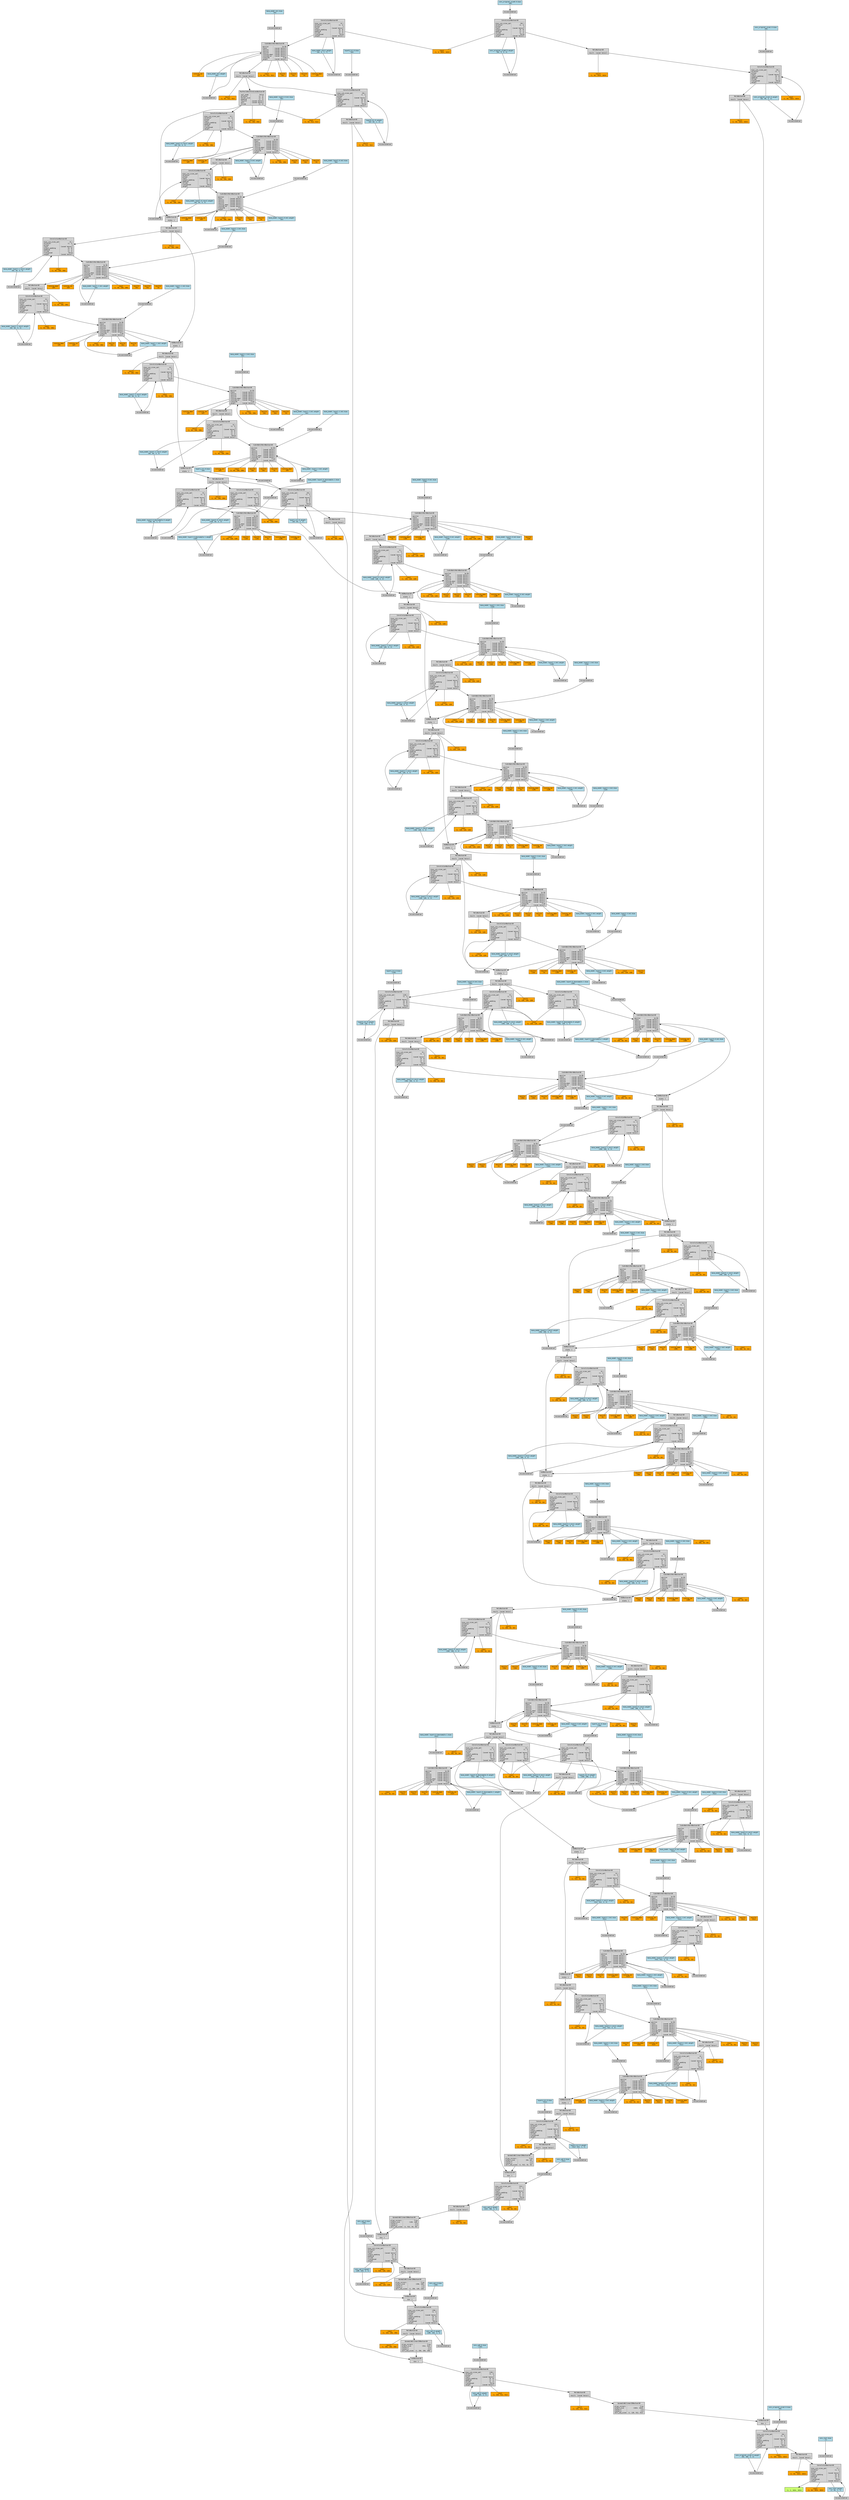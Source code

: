 digraph {
	graph [size="249.75,249.75"]
	node [align=left fontname=monospace fontsize=10 height=0.2 ranksep=0.1 shape=box style=filled]
	2415850887568 [label="
 (1, 2, 1024, 1024)" fillcolor=darkolivegreen1]
	2415851353664 -> 2415851118544 [dir=none]
	2415851118544 [label="input
 (1, 64, 1024, 1024)" fillcolor=orange]
	2415851353664 -> 2415851071232 [dir=none]
	2415851071232 [label="weight
 (2, 64, 1, 1)" fillcolor=orange]
	2415851353664 [label="ConvolutionBackward0
----------------------------------
bias_sym_sizes_opt:           (2,)
dilation          :         (1, 1)
groups            :              1
input             : [saved tensor]
output_padding    :         (0, 0)
padding           :         (0, 0)
stride            :         (1, 1)
transposed        :          False
weight            : [saved tensor]"]
	2415851352752 -> 2415851353664
	2415851352752 -> 2415851125584 [dir=none]
	2415851125584 [label="result
 (1, 64, 1024, 1024)" fillcolor=orange]
	2415851352752 [label="ReluBackward0
----------------------
result: [saved tensor]"]
	2415851353376 -> 2415851352752
	2415851353376 -> 2415851122064 [dir=none]
	2415851122064 [label="input
 (1, 192, 1024, 1024)" fillcolor=orange]
	2415851353376 -> 2415851071872 [dir=none]
	2415851071872 [label="weight
 (64, 192, 3, 3)" fillcolor=orange]
	2415851353376 [label="ConvolutionBackward0
----------------------------------
bias_sym_sizes_opt:          (64,)
dilation          :         (1, 1)
groups            :              1
input             : [saved tensor]
output_padding    :         (0, 0)
padding           :         (1, 1)
stride            :         (1, 1)
transposed        :          False
weight            : [saved tensor]"]
	2415851352080 -> 2415851353376
	2415851352080 [label="CatBackward0
------------
dim: 1"]
	2415851351456 -> 2415851352080
	2415851351456 [label="UpsampleBilinear2DBackward0
----------------------------------
align_corners :               True
output_size   :       (1024, 1024)
scales_h      :                2.0
scales_w      :                2.0
self_sym_sizes: (1, 128, 512, 512)"]
	2415851351168 -> 2415851351456
	2415851351168 -> 2415851125264 [dir=none]
	2415851125264 [label="result
 (1, 128, 512, 512)" fillcolor=orange]
	2415851351168 [label="ReluBackward0
----------------------
result: [saved tensor]"]
	2415851350880 -> 2415851351168
	2415851350880 -> 2415851120944 [dir=none]
	2415851120944 [label="input
 (1, 320, 512, 512)" fillcolor=orange]
	2415851350880 -> 2415851073552 [dir=none]
	2415851073552 [label="weight
 (128, 320, 3, 3)" fillcolor=orange]
	2415851350880 [label="ConvolutionBackward0
----------------------------------
bias_sym_sizes_opt:         (128,)
dilation          :         (1, 1)
groups            :              1
input             : [saved tensor]
output_padding    :         (0, 0)
padding           :         (1, 1)
stride            :         (1, 1)
transposed        :          False
weight            : [saved tensor]"]
	2415851350544 -> 2415851350880
	2415851350544 [label="CatBackward0
------------
dim: 1"]
	2415851349920 -> 2415851350544
	2415851349920 [label="UpsampleBilinear2DBackward0
----------------------------------
align_corners :               True
output_size   :         (512, 512)
scales_h      :                2.0
scales_w      :                2.0
self_sym_sizes: (1, 256, 256, 256)"]
	2415851348192 -> 2415851349920
	2415851348192 -> 2415851125664 [dir=none]
	2415851125664 [label="result
 (1, 256, 256, 256)" fillcolor=orange]
	2415851348192 [label="ReluBackward0
----------------------
result: [saved tensor]"]
	2415851348960 -> 2415851348192
	2415851348960 -> 2415851125504 [dir=none]
	2415851125504 [label="input
 (1, 320, 256, 256)" fillcolor=orange]
	2415851348960 -> 2415851074112 [dir=none]
	2415851074112 [label="weight
 (256, 320, 3, 3)" fillcolor=orange]
	2415851348960 [label="ConvolutionBackward0
----------------------------------
bias_sym_sizes_opt:         (256,)
dilation          :         (1, 1)
groups            :              1
input             : [saved tensor]
output_padding    :         (0, 0)
padding           :         (1, 1)
stride            :         (1, 1)
transposed        :          False
weight            : [saved tensor]"]
	2415851347568 -> 2415851348960
	2415851347568 [label="CatBackward0
------------
dim: 1"]
	2415851346944 -> 2415851347568
	2415851346944 [label="UpsampleBilinear2DBackward0
----------------------------------
align_corners :               True
output_size   :         (256, 256)
scales_h      :                2.0
scales_w      :                2.0
self_sym_sizes: (1, 256, 128, 128)"]
	2415851347760 -> 2415851346944
	2415851347760 -> 2415851126544 [dir=none]
	2415851126544 [label="result
 (1, 256, 128, 128)" fillcolor=orange]
	2415851347760 [label="ReluBackward0
----------------------
result: [saved tensor]"]
	2415851347424 -> 2415851347760
	2415851347424 -> 2415851123984 [dir=none]
	2415851123984 [label="input
 (1, 640, 128, 128)" fillcolor=orange]
	2415851347424 -> 2415851074592 [dir=none]
	2415851074592 [label="weight
 (256, 640, 3, 3)" fillcolor=orange]
	2415851347424 [label="ConvolutionBackward0
----------------------------------
bias_sym_sizes_opt:         (256,)
dilation          :         (1, 1)
groups            :              1
input             : [saved tensor]
output_padding    :         (0, 0)
padding           :         (1, 1)
stride            :         (1, 1)
transposed        :          False
weight            : [saved tensor]"]
	2415851347136 -> 2415851347424
	2415851347136 [label="CatBackward0
------------
dim: 1"]
	2415851346512 -> 2415851347136
	2415851346512 [label="UpsampleBilinear2DBackward0
--------------------------------
align_corners :             True
output_size   :       (128, 128)
scales_h      :              2.0
scales_w      :              2.0
self_sym_sizes: (1, 512, 64, 64)"]
	2415851345840 -> 2415851346512
	2415851345840 -> 2415851126064 [dir=none]
	2415851126064 [label="result
 (1, 512, 64, 64)" fillcolor=orange]
	2415851345840 [label="ReluBackward0
----------------------
result: [saved tensor]"]
	2415851344448 -> 2415851345840
	2415851344448 -> 2415851125904 [dir=none]
	2415851125904 [label="input
 (1, 768, 64, 64)" fillcolor=orange]
	2415851344448 -> 2415851075392 [dir=none]
	2415851075392 [label="weight
 (512, 768, 3, 3)" fillcolor=orange]
	2415851344448 [label="ConvolutionBackward0
----------------------------------
bias_sym_sizes_opt:         (512,)
dilation          :         (1, 1)
groups            :              1
input             : [saved tensor]
output_padding    :         (0, 0)
padding           :         (1, 1)
stride            :         (1, 1)
transposed        :          False
weight            : [saved tensor]"]
	2415851345216 -> 2415851344448
	2415851345216 [label="CatBackward0
------------
dim: 1"]
	2415851344592 -> 2415851345216
	2415851344592 [label="UpsampleBilinear2DBackward0
--------------------------------
align_corners :             True
output_size   :         (64, 64)
scales_h      :              2.0
scales_w      :              2.0
self_sym_sizes: (1, 512, 32, 32)"]
	2415851344304 -> 2415851344592
	2415851344304 -> 2415850896288 [dir=none]
	2415850896288 [label="result
 (1, 512, 32, 32)" fillcolor=orange]
	2415851344304 [label="ReluBackward0
----------------------
result: [saved tensor]"]
	2415851344016 -> 2415851344304
	2415851344016 -> 2415851114384 [dir=none]
	2415851114384 [label="input
 (1, 512, 32, 32)" fillcolor=orange]
	2415851344016 -> 2415851075712 [dir=none]
	2415851075712 [label="weight
 (512, 512, 1, 1)" fillcolor=orange]
	2415851344016 [label="ConvolutionBackward0
----------------------------------
bias_sym_sizes_opt:         (512,)
dilation          :         (1, 1)
groups            :              1
input             : [saved tensor]
output_padding    :         (0, 0)
padding           :         (0, 0)
stride            :         (1, 1)
transposed        :          False
weight            : [saved tensor]"]
	2415851343680 -> 2415851344016
	2415851343680 -> 2415842176720 [dir=none]
	2415842176720 [label="result
 (1, 512, 32, 32)" fillcolor=orange]
	2415851343680 [label="ReluBackward0
----------------------
result: [saved tensor]"]
	2415851343056 -> 2415851343680
	2415851343056 [label="AddBackward0
------------
alpha: 1"]
	2415851342768 -> 2415851343056
	2415851342768 -> 2415851111344 [dir=none]
	2415851111344 [label="input
 (1, 512, 32, 32)" fillcolor=orange]
	2415851342768 -> 2415851126464 [dir=none]
	2415851126464 [label="result1
 (512)" fillcolor=orange]
	2415851342768 -> 2415850897168 [dir=none]
	2415850897168 [label="result2
 (512)" fillcolor=orange]
	2415851342768 -> 2415851113344 [dir=none]
	2415851113344 [label="result3
 (0)" fillcolor=orange]
	2415851342768 -> 2415846773184 [dir=none]
	2415846773184 [label="running_mean
 (512)" fillcolor=orange]
	2415851342768 -> 2415851069312 [dir=none]
	2415851069312 [label="running_var
 (512)" fillcolor=orange]
	2415851342768 -> 2415850881888 [dir=none]
	2415850881888 [label="weight
 (512)" fillcolor=orange]
	2415851342768 [label="CudnnBatchNormBackward0
----------------------------
epsilon     :          1e-05
input       : [saved tensor]
result1     : [saved tensor]
result2     : [saved tensor]
result3     : [saved tensor]
running_mean: [saved tensor]
running_var : [saved tensor]
training    :           True
weight      : [saved tensor]"]
	2415851342096 -> 2415851342768
	2415851342096 -> 2415851111824 [dir=none]
	2415851111824 [label="input
 (1, 512, 32, 32)" fillcolor=orange]
	2415851342096 -> 2415850881968 [dir=none]
	2415850881968 [label="weight
 (512, 512, 3, 3)" fillcolor=orange]
	2415851342096 [label="ConvolutionBackward0
----------------------------------
bias_sym_sizes_opt:           (0,)
dilation          :         (1, 1)
groups            :              1
input             : [saved tensor]
output_padding    :         (0, 0)
padding           :         (1, 1)
stride            :         (1, 1)
transposed        :          False
weight            : [saved tensor]"]
	2415851341472 -> 2415851342096
	2415851341472 -> 2415851123424 [dir=none]
	2415851123424 [label="result
 (1, 512, 32, 32)" fillcolor=orange]
	2415851341472 [label="ReluBackward0
----------------------
result: [saved tensor]"]
	2415851340800 -> 2415851341472
	2415851340800 -> 2415037056400 [dir=none]
	2415037056400 [label="input
 (1, 512, 32, 32)" fillcolor=orange]
	2415851340800 -> 2415818597984 [dir=none]
	2415818597984 [label="result1
 (512)" fillcolor=orange]
	2415851340800 -> 2415851125424 [dir=none]
	2415851125424 [label="result2
 (512)" fillcolor=orange]
	2415851340800 -> 2415846779184 [dir=none]
	2415846779184 [label="result3
 (0)" fillcolor=orange]
	2415851340800 -> 2415846784944 [dir=none]
	2415846784944 [label="running_mean
 (512)" fillcolor=orange]
	2415851340800 -> 2415851069952 [dir=none]
	2415851069952 [label="running_var
 (512)" fillcolor=orange]
	2415851340800 -> 2415850881248 [dir=none]
	2415850881248 [label="weight
 (512)" fillcolor=orange]
	2415851340800 [label="CudnnBatchNormBackward0
----------------------------
epsilon     :          1e-05
input       : [saved tensor]
result1     : [saved tensor]
result2     : [saved tensor]
result3     : [saved tensor]
running_mean: [saved tensor]
running_var : [saved tensor]
training    :           True
weight      : [saved tensor]"]
	2415851340560 -> 2415851340800
	2415851340560 -> 2415850884048 [dir=none]
	2415850884048 [label="input
 (1, 512, 32, 32)" fillcolor=orange]
	2415851340560 -> 2415850881328 [dir=none]
	2415850881328 [label="weight
 (512, 512, 3, 3)" fillcolor=orange]
	2415851340560 [label="ConvolutionBackward0
----------------------------------
bias_sym_sizes_opt:           (0,)
dilation          :         (1, 1)
groups            :              1
input             : [saved tensor]
output_padding    :         (0, 0)
padding           :         (1, 1)
stride            :         (1, 1)
transposed        :          False
weight            : [saved tensor]"]
	2415851342720 -> 2415851340560
	2415851342720 -> 2415846784864 [dir=none]
	2415846784864 [label="result
 (1, 512, 32, 32)" fillcolor=orange]
	2415851342720 [label="ReluBackward0
----------------------
result: [saved tensor]"]
	2415851355152 -> 2415851342720
	2415851355152 [label="AddBackward0
------------
alpha: 1"]
	2415851354864 -> 2415851355152
	2415851354864 -> 2415850883648 [dir=none]
	2415850883648 [label="input
 (1, 512, 32, 32)" fillcolor=orange]
	2415851354864 -> 2415846783024 [dir=none]
	2415846783024 [label="result1
 (512)" fillcolor=orange]
	2415851354864 -> 2415846783664 [dir=none]
	2415846783664 [label="result2
 (512)" fillcolor=orange]
	2415851354864 -> 2415846780464 [dir=none]
	2415846780464 [label="result3
 (0)" fillcolor=orange]
	2415851354864 -> 2415846784304 [dir=none]
	2415846784304 [label="running_mean
 (512)" fillcolor=orange]
	2415851354864 -> 2415846784384 [dir=none]
	2415846784384 [label="running_var
 (512)" fillcolor=orange]
	2415851354864 -> 2415846784544 [dir=none]
	2415846784544 [label="weight
 (512)" fillcolor=orange]
	2415851354864 [label="CudnnBatchNormBackward0
----------------------------
epsilon     :          1e-05
input       : [saved tensor]
result1     : [saved tensor]
result2     : [saved tensor]
result3     : [saved tensor]
running_mean: [saved tensor]
running_var : [saved tensor]
training    :           True
weight      : [saved tensor]"]
	2415851354768 -> 2415851354864
	2415851354768 -> 2415850884368 [dir=none]
	2415850884368 [label="input
 (1, 512, 32, 32)" fillcolor=orange]
	2415851354768 -> 2415846784624 [dir=none]
	2415846784624 [label="weight
 (512, 512, 3, 3)" fillcolor=orange]
	2415851354768 [label="ConvolutionBackward0
----------------------------------
bias_sym_sizes_opt:           (0,)
dilation          :         (1, 1)
groups            :              1
input             : [saved tensor]
output_padding    :         (0, 0)
padding           :         (1, 1)
stride            :         (1, 1)
transposed        :          False
weight            : [saved tensor]"]
	2415851354480 -> 2415851354768
	2415851354480 -> 2415846784224 [dir=none]
	2415846784224 [label="result
 (1, 512, 32, 32)" fillcolor=orange]
	2415851354480 [label="ReluBackward0
----------------------
result: [saved tensor]"]
	2415851354096 -> 2415851354480
	2415851354096 -> 2415850884608 [dir=none]
	2415850884608 [label="input
 (1, 512, 32, 32)" fillcolor=orange]
	2415851354096 -> 2415846778544 [dir=none]
	2415846778544 [label="result1
 (512)" fillcolor=orange]
	2415851354096 -> 2415846782304 [dir=none]
	2415846782304 [label="result2
 (512)" fillcolor=orange]
	2415851354096 -> 2415846781744 [dir=none]
	2415846781744 [label="result3
 (0)" fillcolor=orange]
	2415851354096 -> 2415846782384 [dir=none]
	2415846782384 [label="running_mean
 (512)" fillcolor=orange]
	2415851354096 -> 2415846782464 [dir=none]
	2415846782464 [label="running_var
 (512)" fillcolor=orange]
	2415851354096 -> 2415846783904 [dir=none]
	2415846783904 [label="weight
 (512)" fillcolor=orange]
	2415851354096 [label="CudnnBatchNormBackward0
----------------------------
epsilon     :          1e-05
input       : [saved tensor]
result1     : [saved tensor]
result2     : [saved tensor]
result3     : [saved tensor]
running_mean: [saved tensor]
running_var : [saved tensor]
training    :           True
weight      : [saved tensor]"]
	2415851353760 -> 2415851354096
	2415851353760 -> 2415850887328 [dir=none]
	2415850887328 [label="input
 (1, 512, 32, 32)" fillcolor=orange]
	2415851353760 -> 2415846783984 [dir=none]
	2415846783984 [label="weight
 (512, 512, 3, 3)" fillcolor=orange]
	2415851353760 [label="ConvolutionBackward0
----------------------------------
bias_sym_sizes_opt:           (0,)
dilation          :         (1, 1)
groups            :              1
input             : [saved tensor]
output_padding    :         (0, 0)
padding           :         (1, 1)
stride            :         (1, 1)
transposed        :          False
weight            : [saved tensor]"]
	2415851355104 -> 2415851353760
	2415851355104 -> 2415846777344 [dir=none]
	2415846777344 [label="result
 (1, 512, 32, 32)" fillcolor=orange]
	2415851355104 [label="ReluBackward0
----------------------
result: [saved tensor]"]
	2415851353472 -> 2415851355104
	2415851353472 [label="AddBackward0
------------
alpha: 1"]
	2415851353136 -> 2415851353472
	2415851353136 -> 2415850881648 [dir=none]
	2415850881648 [label="input
 (1, 512, 32, 32)" fillcolor=orange]
	2415851353136 -> 2415846779824 [dir=none]
	2415846779824 [label="result1
 (512)" fillcolor=orange]
	2415851353136 -> 2415846781104 [dir=none]
	2415846781104 [label="result2
 (512)" fillcolor=orange]
	2415851353136 -> 2415851023840 [dir=none]
	2415851023840 [label="result3
 (0)" fillcolor=orange]
	2415851353136 -> 2415846783104 [dir=none]
	2415846783104 [label="running_mean
 (512)" fillcolor=orange]
	2415851353136 -> 2415846783184 [dir=none]
	2415846783184 [label="running_var
 (512)" fillcolor=orange]
	2415851353136 -> 2415846783344 [dir=none]
	2415846783344 [label="weight
 (512)" fillcolor=orange]
	2415851353136 [label="CudnnBatchNormBackward0
----------------------------
epsilon     :          1e-05
input       : [saved tensor]
result1     : [saved tensor]
result2     : [saved tensor]
result3     : [saved tensor]
running_mean: [saved tensor]
running_var : [saved tensor]
training    :           True
weight      : [saved tensor]"]
	2415851353232 -> 2415851353136
	2415851353232 -> 2415850881488 [dir=none]
	2415850881488 [label="input
 (1, 512, 32, 32)" fillcolor=orange]
	2415851353232 -> 2415846783424 [dir=none]
	2415846783424 [label="weight
 (512, 512, 3, 3)" fillcolor=orange]
	2415851353232 [label="ConvolutionBackward0
----------------------------------
bias_sym_sizes_opt:           (0,)
dilation          :         (1, 1)
groups            :              1
input             : [saved tensor]
output_padding    :         (0, 0)
padding           :         (1, 1)
stride            :         (1, 1)
transposed        :          False
weight            : [saved tensor]"]
	2415851352896 -> 2415851353232
	2415851352896 -> 2415851023520 [dir=none]
	2415851023520 [label="result
 (1, 512, 32, 32)" fillcolor=orange]
	2415851352896 [label="ReluBackward0
----------------------
result: [saved tensor]"]
	2415851352656 -> 2415851352896
	2415851352656 -> 2415850881728 [dir=none]
	2415850881728 [label="input
 (1, 512, 32, 32)" fillcolor=orange]
	2415851352656 -> 2415851013760 [dir=none]
	2415851013760 [label="result1
 (512)" fillcolor=orange]
	2415851352656 -> 2415851012160 [dir=none]
	2415851012160 [label="result2
 (512)" fillcolor=orange]
	2415851352656 -> 2415851012560 [dir=none]
	2415851012560 [label="result3
 (0)" fillcolor=orange]
	2415851352656 -> 2415846781824 [dir=none]
	2415846781824 [label="running_mean
 (512)" fillcolor=orange]
	2415851352656 -> 2415846782544 [dir=none]
	2415846782544 [label="running_var
 (512)" fillcolor=orange]
	2415851352656 -> 2415846782704 [dir=none]
	2415846782704 [label="weight
 (512)" fillcolor=orange]
	2415851352656 [label="CudnnBatchNormBackward0
----------------------------
epsilon     :          1e-05
input       : [saved tensor]
result1     : [saved tensor]
result2     : [saved tensor]
result3     : [saved tensor]
running_mean: [saved tensor]
running_var : [saved tensor]
training    :           True
weight      : [saved tensor]"]
	2415851352176 -> 2415851352656
	2415851352176 -> 2415850882128 [dir=none]
	2415850882128 [label="input
 (1, 256, 64, 64)" fillcolor=orange]
	2415851352176 -> 2415846782784 [dir=none]
	2415846782784 [label="weight
 (512, 256, 3, 3)" fillcolor=orange]
	2415851352176 [label="ConvolutionBackward0
----------------------------------
bias_sym_sizes_opt:           (0,)
dilation          :         (1, 1)
groups            :              1
input             : [saved tensor]
output_padding    :         (0, 0)
padding           :         (1, 1)
stride            :         (2, 2)
transposed        :          False
weight            : [saved tensor]"]
	2415851351888 -> 2415851352176
	2415851351888 -> 2415851014080 [dir=none]
	2415851014080 [label="result
 (1, 256, 64, 64)" fillcolor=orange]
	2415851351888 [label="ReluBackward0
----------------------
result: [saved tensor]"]
	2415851351984 -> 2415851351888
	2415851351984 [label="AddBackward0
------------
alpha: 1"]
	2415851351552 -> 2415851351984
	2415851351552 -> 2415850886528 [dir=none]
	2415850886528 [label="input
 (1, 256, 64, 64)" fillcolor=orange]
	2415851351552 -> 2415851028080 [dir=none]
	2415851028080 [label="result1
 (256)" fillcolor=orange]
	2415851351552 -> 2415851024720 [dir=none]
	2415851024720 [label="result2
 (256)" fillcolor=orange]
	2415851351552 -> 2415851017840 [dir=none]
	2415851017840 [label="result3
 (0)" fillcolor=orange]
	2415851351552 -> 2415846781184 [dir=none]
	2415846781184 [label="running_mean
 (256)" fillcolor=orange]
	2415851351552 -> 2415846781264 [dir=none]
	2415846781264 [label="running_var
 (256)" fillcolor=orange]
	2415851351552 -> 2415846781424 [dir=none]
	2415846781424 [label="weight
 (256)" fillcolor=orange]
	2415851351552 [label="CudnnBatchNormBackward0
----------------------------
epsilon     :          1e-05
input       : [saved tensor]
result1     : [saved tensor]
result2     : [saved tensor]
result3     : [saved tensor]
running_mean: [saved tensor]
running_var : [saved tensor]
training    :           True
weight      : [saved tensor]"]
	2415851351264 -> 2415851351552
	2415851351264 -> 2415850886208 [dir=none]
	2415850886208 [label="input
 (1, 256, 64, 64)" fillcolor=orange]
	2415851351264 -> 2415846781504 [dir=none]
	2415846781504 [label="weight
 (256, 256, 3, 3)" fillcolor=orange]
	2415851351264 [label="ConvolutionBackward0
----------------------------------
bias_sym_sizes_opt:           (0,)
dilation          :         (1, 1)
groups            :              1
input             : [saved tensor]
output_padding    :         (0, 0)
padding           :         (1, 1)
stride            :         (1, 1)
transposed        :          False
weight            : [saved tensor]"]
	2415851351120 -> 2415851351264
	2415851351120 -> 2415851015200 [dir=none]
	2415851015200 [label="result
 (1, 256, 64, 64)" fillcolor=orange]
	2415851351120 [label="ReluBackward0
----------------------
result: [saved tensor]"]
	2415851351024 -> 2415851351120
	2415851351024 -> 2415850881088 [dir=none]
	2415850881088 [label="input
 (1, 256, 64, 64)" fillcolor=orange]
	2415851351024 -> 2415851027680 [dir=none]
	2415851027680 [label="result1
 (256)" fillcolor=orange]
	2415851351024 -> 2415851022720 [dir=none]
	2415851022720 [label="result2
 (256)" fillcolor=orange]
	2415851351024 -> 2415851022320 [dir=none]
	2415851022320 [label="result3
 (0)" fillcolor=orange]
	2415851351024 -> 2415846780544 [dir=none]
	2415846780544 [label="running_mean
 (256)" fillcolor=orange]
	2415851351024 -> 2415846780624 [dir=none]
	2415846780624 [label="running_var
 (256)" fillcolor=orange]
	2415851351024 -> 2415846780784 [dir=none]
	2415846780784 [label="weight
 (256)" fillcolor=orange]
	2415851351024 [label="CudnnBatchNormBackward0
----------------------------
epsilon     :          1e-05
input       : [saved tensor]
result1     : [saved tensor]
result2     : [saved tensor]
result3     : [saved tensor]
running_mean: [saved tensor]
running_var : [saved tensor]
training    :           True
weight      : [saved tensor]"]
	2415851351216 -> 2415851351024
	2415851351216 -> 2415850883488 [dir=none]
	2415850883488 [label="input
 (1, 256, 64, 64)" fillcolor=orange]
	2415851351216 -> 2415846780864 [dir=none]
	2415846780864 [label="weight
 (256, 256, 3, 3)" fillcolor=orange]
	2415851351216 [label="ConvolutionBackward0
----------------------------------
bias_sym_sizes_opt:           (0,)
dilation          :         (1, 1)
groups            :              1
input             : [saved tensor]
output_padding    :         (0, 0)
padding           :         (1, 1)
stride            :         (1, 1)
transposed        :          False
weight            : [saved tensor]"]
	2415851351744 -> 2415851351216
	2415851351744 -> 2415851026240 [dir=none]
	2415851026240 [label="result
 (1, 256, 64, 64)" fillcolor=orange]
	2415851351744 [label="ReluBackward0
----------------------
result: [saved tensor]"]
	2415851350400 -> 2415851351744
	2415851350400 [label="AddBackward0
------------
alpha: 1"]
	2415851350592 -> 2415851350400
	2415851350592 -> 2415850895888 [dir=none]
	2415850895888 [label="input
 (1, 256, 64, 64)" fillcolor=orange]
	2415851350592 -> 2415851023920 [dir=none]
	2415851023920 [label="result1
 (256)" fillcolor=orange]
	2415851350592 -> 2415851020320 [dir=none]
	2415851020320 [label="result2
 (256)" fillcolor=orange]
	2415851350592 -> 2415851019920 [dir=none]
	2415851019920 [label="result3
 (0)" fillcolor=orange]
	2415851350592 -> 2415846779904 [dir=none]
	2415846779904 [label="running_mean
 (256)" fillcolor=orange]
	2415851350592 -> 2415846779984 [dir=none]
	2415846779984 [label="running_var
 (256)" fillcolor=orange]
	2415851350592 -> 2415846780144 [dir=none]
	2415846780144 [label="weight
 (256)" fillcolor=orange]
	2415851350592 [label="CudnnBatchNormBackward0
----------------------------
epsilon     :          1e-05
input       : [saved tensor]
result1     : [saved tensor]
result2     : [saved tensor]
result3     : [saved tensor]
running_mean: [saved tensor]
running_var : [saved tensor]
training    :           True
weight      : [saved tensor]"]
	2415851349680 -> 2415851350592
	2415851349680 -> 2415850897328 [dir=none]
	2415850897328 [label="input
 (1, 256, 64, 64)" fillcolor=orange]
	2415851349680 -> 2415846780224 [dir=none]
	2415846780224 [label="weight
 (256, 256, 3, 3)" fillcolor=orange]
	2415851349680 [label="ConvolutionBackward0
----------------------------------
bias_sym_sizes_opt:           (0,)
dilation          :         (1, 1)
groups            :              1
input             : [saved tensor]
output_padding    :         (0, 0)
padding           :         (1, 1)
stride            :         (1, 1)
transposed        :          False
weight            : [saved tensor]"]
	2415851349968 -> 2415851349680
	2415851349968 -> 2415851024320 [dir=none]
	2415851024320 [label="result
 (1, 256, 64, 64)" fillcolor=orange]
	2415851349968 [label="ReluBackward0
----------------------
result: [saved tensor]"]
	2415851349248 -> 2415851349968
	2415851349248 -> 2415850896928 [dir=none]
	2415850896928 [label="input
 (1, 256, 64, 64)" fillcolor=orange]
	2415851349248 -> 2415851020720 [dir=none]
	2415851020720 [label="result1
 (256)" fillcolor=orange]
	2415851349248 -> 2415851017920 [dir=none]
	2415851017920 [label="result2
 (256)" fillcolor=orange]
	2415851349248 -> 2415851016720 [dir=none]
	2415851016720 [label="result3
 (0)" fillcolor=orange]
	2415851349248 -> 2415846779264 [dir=none]
	2415846779264 [label="running_mean
 (256)" fillcolor=orange]
	2415851349248 -> 2415846779344 [dir=none]
	2415846779344 [label="running_var
 (256)" fillcolor=orange]
	2415851349248 -> 2415846779504 [dir=none]
	2415846779504 [label="weight
 (256)" fillcolor=orange]
	2415851349248 [label="CudnnBatchNormBackward0
----------------------------
epsilon     :          1e-05
input       : [saved tensor]
result1     : [saved tensor]
result2     : [saved tensor]
result3     : [saved tensor]
running_mean: [saved tensor]
running_var : [saved tensor]
training    :           True
weight      : [saved tensor]"]
	2415851349104 -> 2415851349248
	2415851349104 -> 2415850896608 [dir=none]
	2415850896608 [label="input
 (1, 256, 64, 64)" fillcolor=orange]
	2415851349104 -> 2415846779584 [dir=none]
	2415846779584 [label="weight
 (256, 256, 3, 3)" fillcolor=orange]
	2415851349104 [label="ConvolutionBackward0
----------------------------------
bias_sym_sizes_opt:           (0,)
dilation          :         (1, 1)
groups            :              1
input             : [saved tensor]
output_padding    :         (0, 0)
padding           :         (1, 1)
stride            :         (1, 1)
transposed        :          False
weight            : [saved tensor]"]
	2415851350016 -> 2415851349104
	2415851350016 -> 2415851021920 [dir=none]
	2415851021920 [label="result
 (1, 256, 64, 64)" fillcolor=orange]
	2415851350016 [label="ReluBackward0
----------------------
result: [saved tensor]"]
	2415851348432 -> 2415851350016
	2415851348432 [label="AddBackward0
------------
alpha: 1"]
	2415851348480 -> 2415851348432
	2415851348480 -> 2415850897008 [dir=none]
	2415850897008 [label="input
 (1, 256, 64, 64)" fillcolor=orange]
	2415851348480 -> 2415851018320 [dir=none]
	2415851018320 [label="result1
 (256)" fillcolor=orange]
	2415851348480 -> 2415851016320 [dir=none]
	2415851016320 [label="result2
 (256)" fillcolor=orange]
	2415851348480 -> 2415851015920 [dir=none]
	2415851015920 [label="result3
 (0)" fillcolor=orange]
	2415851348480 -> 2415846778624 [dir=none]
	2415846778624 [label="running_mean
 (256)" fillcolor=orange]
	2415851348480 -> 2415846778704 [dir=none]
	2415846778704 [label="running_var
 (256)" fillcolor=orange]
	2415851348480 -> 2415846778864 [dir=none]
	2415846778864 [label="weight
 (256)" fillcolor=orange]
	2415851348480 [label="CudnnBatchNormBackward0
----------------------------
epsilon     :          1e-05
input       : [saved tensor]
result1     : [saved tensor]
result2     : [saved tensor]
result3     : [saved tensor]
running_mean: [saved tensor]
running_var : [saved tensor]
training    :           True
weight      : [saved tensor]"]
	2415851348720 -> 2415851348480
	2415851348720 -> 2415850897248 [dir=none]
	2415850897248 [label="input
 (1, 256, 64, 64)" fillcolor=orange]
	2415851348720 -> 2415846778944 [dir=none]
	2415846778944 [label="weight
 (256, 256, 3, 3)" fillcolor=orange]
	2415851348720 [label="ConvolutionBackward0
----------------------------------
bias_sym_sizes_opt:           (0,)
dilation          :         (1, 1)
groups            :              1
input             : [saved tensor]
output_padding    :         (0, 0)
padding           :         (1, 1)
stride            :         (1, 1)
transposed        :          False
weight            : [saved tensor]"]
	2415851347808 -> 2415851348720
	2415851347808 -> 2415851018720 [dir=none]
	2415851018720 [label="result
 (1, 256, 64, 64)" fillcolor=orange]
	2415851347808 [label="ReluBackward0
----------------------
result: [saved tensor]"]
	2415851347520 -> 2415851347808
	2415851347520 -> 2415850896048 [dir=none]
	2415850896048 [label="input
 (1, 256, 64, 64)" fillcolor=orange]
	2415851347520 -> 2415851012640 [dir=none]
	2415851012640 [label="result1
 (256)" fillcolor=orange]
	2415851347520 -> 2415851014160 [dir=none]
	2415851014160 [label="result2
 (256)" fillcolor=orange]
	2415851347520 -> 2415851012960 [dir=none]
	2415851012960 [label="result3
 (0)" fillcolor=orange]
	2415851347520 -> 2415846778064 [dir=none]
	2415846778064 [label="running_mean
 (256)" fillcolor=orange]
	2415851347520 -> 2415846777984 [dir=none]
	2415846777984 [label="running_var
 (256)" fillcolor=orange]
	2415851347520 -> 2415846778144 [dir=none]
	2415846778144 [label="weight
 (256)" fillcolor=orange]
	2415851347520 [label="CudnnBatchNormBackward0
----------------------------
epsilon     :          1e-05
input       : [saved tensor]
result1     : [saved tensor]
result2     : [saved tensor]
result3     : [saved tensor]
running_mean: [saved tensor]
running_var : [saved tensor]
training    :           True
weight      : [saved tensor]"]
	2415851347664 -> 2415851347520
	2415851347664 -> 2415850895728 [dir=none]
	2415850895728 [label="input
 (1, 256, 64, 64)" fillcolor=orange]
	2415851347664 -> 2415846778384 [dir=none]
	2415846778384 [label="weight
 (256, 256, 3, 3)" fillcolor=orange]
	2415851347664 [label="ConvolutionBackward0
----------------------------------
bias_sym_sizes_opt:           (0,)
dilation          :         (1, 1)
groups            :              1
input             : [saved tensor]
output_padding    :         (0, 0)
padding           :         (1, 1)
stride            :         (1, 1)
transposed        :          False
weight            : [saved tensor]"]
	2415851345120 -> 2415851347664
	2415851345120 -> 2415851014880 [dir=none]
	2415851014880 [label="result
 (1, 256, 64, 64)" fillcolor=orange]
	2415851345120 [label="ReluBackward0
----------------------
result: [saved tensor]"]
	2415851346896 -> 2415851345120
	2415851346896 [label="AddBackward0
------------
alpha: 1"]
	2415851347040 -> 2415851346896
	2415851347040 -> 2415850896128 [dir=none]
	2415850896128 [label="input
 (1, 256, 64, 64)" fillcolor=orange]
	2415851347040 -> 2415851012320 [dir=none]
	2415851012320 [label="result1
 (256)" fillcolor=orange]
	2415851347040 -> 2415851022240 [dir=none]
	2415851022240 [label="result2
 (256)" fillcolor=orange]
	2415851347040 -> 2415851012240 [dir=none]
	2415851012240 [label="result3
 (0)" fillcolor=orange]
	2415851347040 -> 2415846777424 [dir=none]
	2415846777424 [label="running_mean
 (256)" fillcolor=orange]
	2415851347040 -> 2415846777504 [dir=none]
	2415846777504 [label="running_var
 (256)" fillcolor=orange]
	2415851347040 -> 2415846777664 [dir=none]
	2415846777664 [label="weight
 (256)" fillcolor=orange]
	2415851347040 [label="CudnnBatchNormBackward0
----------------------------
epsilon     :          1e-05
input       : [saved tensor]
result1     : [saved tensor]
result2     : [saved tensor]
result3     : [saved tensor]
running_mean: [saved tensor]
running_var : [saved tensor]
training    :           True
weight      : [saved tensor]"]
	2415851346560 -> 2415851347040
	2415851346560 -> 2415850896528 [dir=none]
	2415850896528 [label="input
 (1, 256, 64, 64)" fillcolor=orange]
	2415851346560 -> 2415846777744 [dir=none]
	2415846777744 [label="weight
 (256, 256, 3, 3)" fillcolor=orange]
	2415851346560 [label="ConvolutionBackward0
----------------------------------
bias_sym_sizes_opt:           (0,)
dilation          :         (1, 1)
groups            :              1
input             : [saved tensor]
output_padding    :         (0, 0)
padding           :         (1, 1)
stride            :         (1, 1)
transposed        :          False
weight            : [saved tensor]"]
	2415851346848 -> 2415851346560
	2415851346848 -> 2415851012400 [dir=none]
	2415851012400 [label="result
 (1, 256, 64, 64)" fillcolor=orange]
	2415851346848 [label="ReluBackward0
----------------------
result: [saved tensor]"]
	2415851346128 -> 2415851346848
	2415851346128 -> 2415850895648 [dir=none]
	2415850895648 [label="input
 (1, 256, 64, 64)" fillcolor=orange]
	2415851346128 -> 2415851013120 [dir=none]
	2415851013120 [label="result1
 (256)" fillcolor=orange]
	2415851346128 -> 2415851012800 [dir=none]
	2415851012800 [label="result2
 (256)" fillcolor=orange]
	2415851346128 -> 2415851012720 [dir=none]
	2415851012720 [label="result3
 (0)" fillcolor=orange]
	2415851346128 -> 2415846776784 [dir=none]
	2415846776784 [label="running_mean
 (256)" fillcolor=orange]
	2415851346128 -> 2415846776864 [dir=none]
	2415846776864 [label="running_var
 (256)" fillcolor=orange]
	2415851346128 -> 2415846777024 [dir=none]
	2415846777024 [label="weight
 (256)" fillcolor=orange]
	2415851346128 [label="CudnnBatchNormBackward0
----------------------------
epsilon     :          1e-05
input       : [saved tensor]
result1     : [saved tensor]
result2     : [saved tensor]
result3     : [saved tensor]
running_mean: [saved tensor]
running_var : [saved tensor]
training    :           True
weight      : [saved tensor]"]
	2415851345984 -> 2415851346128
	2415851345984 -> 2415850895248 [dir=none]
	2415850895248 [label="input
 (1, 256, 64, 64)" fillcolor=orange]
	2415851345984 -> 2415846777104 [dir=none]
	2415846777104 [label="weight
 (256, 256, 3, 3)" fillcolor=orange]
	2415851345984 [label="ConvolutionBackward0
----------------------------------
bias_sym_sizes_opt:           (0,)
dilation          :         (1, 1)
groups            :              1
input             : [saved tensor]
output_padding    :         (0, 0)
padding           :         (1, 1)
stride            :         (1, 1)
transposed        :          False
weight            : [saved tensor]"]
	2415851347472 -> 2415851345984
	2415851347472 -> 2415851013200 [dir=none]
	2415851013200 [label="result
 (1, 256, 64, 64)" fillcolor=orange]
	2415851347472 [label="ReluBackward0
----------------------
result: [saved tensor]"]
	2415851345504 -> 2415851347472
	2415851345504 [label="AddBackward0
------------
alpha: 1"]
	2415851345360 -> 2415851345504
	2415851345360 -> 2415850895328 [dir=none]
	2415850895328 [label="input
 (1, 256, 64, 64)" fillcolor=orange]
	2415851345360 -> 2415851013840 [dir=none]
	2415851013840 [label="result1
 (256)" fillcolor=orange]
	2415851345360 -> 2415851013600 [dir=none]
	2415851013600 [label="result2
 (256)" fillcolor=orange]
	2415851345360 -> 2415851013520 [dir=none]
	2415851013520 [label="result3
 (0)" fillcolor=orange]
	2415851345360 -> 2415846776144 [dir=none]
	2415846776144 [label="running_mean
 (256)" fillcolor=orange]
	2415851345360 -> 2415846776224 [dir=none]
	2415846776224 [label="running_var
 (256)" fillcolor=orange]
	2415851345360 -> 2415846776384 [dir=none]
	2415846776384 [label="weight
 (256)" fillcolor=orange]
	2415851345360 [label="CudnnBatchNormBackward0
----------------------------
epsilon     :          1e-05
input       : [saved tensor]
result1     : [saved tensor]
result2     : [saved tensor]
result3     : [saved tensor]
running_mean: [saved tensor]
running_var : [saved tensor]
training    :           True
weight      : [saved tensor]"]
	2415851345600 -> 2415851345360
	2415851345600 -> 2415850894928 [dir=none]
	2415850894928 [label="input
 (1, 256, 64, 64)" fillcolor=orange]
	2415851345600 -> 2415846776464 [dir=none]
	2415846776464 [label="weight
 (256, 256, 3, 3)" fillcolor=orange]
	2415851345600 [label="ConvolutionBackward0
----------------------------------
bias_sym_sizes_opt:           (0,)
dilation          :         (1, 1)
groups            :              1
input             : [saved tensor]
output_padding    :         (0, 0)
padding           :         (1, 1)
stride            :         (1, 1)
transposed        :          False
weight            : [saved tensor]"]
	2415851341376 -> 2415851345600
	2415851341376 -> 2415851013920 [dir=none]
	2415851013920 [label="result
 (1, 256, 64, 64)" fillcolor=orange]
	2415851341376 [label="ReluBackward0
----------------------
result: [saved tensor]"]
	2415851344400 -> 2415851341376
	2415851344400 -> 2415850894608 [dir=none]
	2415850894608 [label="input
 (1, 256, 64, 64)" fillcolor=orange]
	2415851344400 -> 2415851014560 [dir=none]
	2415851014560 [label="result1
 (256)" fillcolor=orange]
	2415851344400 -> 2415851014320 [dir=none]
	2415851014320 [label="result2
 (256)" fillcolor=orange]
	2415851344400 -> 2415851014240 [dir=none]
	2415851014240 [label="result3
 (0)" fillcolor=orange]
	2415851344400 -> 2415846774384 [dir=none]
	2415846774384 [label="running_mean
 (256)" fillcolor=orange]
	2415851344400 -> 2415846774464 [dir=none]
	2415846774464 [label="running_var
 (256)" fillcolor=orange]
	2415851344400 -> 2415846775744 [dir=none]
	2415846775744 [label="weight
 (256)" fillcolor=orange]
	2415851344400 [label="CudnnBatchNormBackward0
----------------------------
epsilon     :          1e-05
input       : [saved tensor]
result1     : [saved tensor]
result2     : [saved tensor]
result3     : [saved tensor]
running_mean: [saved tensor]
running_var : [saved tensor]
training    :           True
weight      : [saved tensor]"]
	2415851344544 -> 2415851344400
	2415851344544 -> 2415850895008 [dir=none]
	2415850895008 [label="input
 (1, 256, 64, 64)" fillcolor=orange]
	2415851344544 -> 2415846775824 [dir=none]
	2415846775824 [label="weight
 (256, 256, 3, 3)" fillcolor=orange]
	2415851344544 [label="ConvolutionBackward0
----------------------------------
bias_sym_sizes_opt:           (0,)
dilation          :         (1, 1)
groups            :              1
input             : [saved tensor]
output_padding    :         (0, 0)
padding           :         (1, 1)
stride            :         (1, 1)
transposed        :          False
weight            : [saved tensor]"]
	2415851345312 -> 2415851344544
	2415851345312 -> 2415851014640 [dir=none]
	2415851014640 [label="result
 (1, 256, 64, 64)" fillcolor=orange]
	2415851345312 [label="ReluBackward0
----------------------
result: [saved tensor]"]
	2415851343776 -> 2415851345312
	2415851343776 [label="AddBackward0
------------
alpha: 1"]
	2415851343920 -> 2415851343776
	2415851343920 -> 2415850893888 [dir=none]
	2415850893888 [label="input
 (1, 256, 64, 64)" fillcolor=orange]
	2415851343920 -> 2415851015360 [dir=none]
	2415851015360 [label="result1
 (256)" fillcolor=orange]
	2415851343920 -> 2415851016000 [dir=none]
	2415851016000 [label="result2
 (256)" fillcolor=orange]
	2415851343920 -> 2415851016080 [dir=none]
	2415851016080 [label="result3
 (0)" fillcolor=orange]
	2415851343920 -> 2415846775024 [dir=none]
	2415846775024 [label="running_mean
 (256)" fillcolor=orange]
	2415851343920 -> 2415846775104 [dir=none]
	2415846775104 [label="running_var
 (256)" fillcolor=orange]
	2415851343920 -> 2415846775264 [dir=none]
	2415846775264 [label="weight
 (256)" fillcolor=orange]
	2415851343920 [label="CudnnBatchNormBackward0
----------------------------
epsilon     :          1e-05
input       : [saved tensor]
result1     : [saved tensor]
result2     : [saved tensor]
result3     : [saved tensor]
running_mean: [saved tensor]
running_var : [saved tensor]
training    :           True
weight      : [saved tensor]"]
	2415851343440 -> 2415851343920
	2415851343440 -> 2415850893808 [dir=none]
	2415850893808 [label="input
 (1, 256, 64, 64)" fillcolor=orange]
	2415851343440 -> 2415846775344 [dir=none]
	2415846775344 [label="weight
 (256, 256, 3, 3)" fillcolor=orange]
	2415851343440 [label="ConvolutionBackward0
----------------------------------
bias_sym_sizes_opt:           (0,)
dilation          :         (1, 1)
groups            :              1
input             : [saved tensor]
output_padding    :         (0, 0)
padding           :         (1, 1)
stride            :         (1, 1)
transposed        :          False
weight            : [saved tensor]"]
	2415851343728 -> 2415851343440
	2415851343728 -> 2415851015040 [dir=none]
	2415851015040 [label="result
 (1, 256, 64, 64)" fillcolor=orange]
	2415851343728 [label="ReluBackward0
----------------------
result: [saved tensor]"]
	2415851343008 -> 2415851343728
	2415851343008 -> 2415850894048 [dir=none]
	2415850894048 [label="input
 (1, 256, 64, 64)" fillcolor=orange]
	2415851343008 -> 2415851015680 [dir=none]
	2415851015680 [label="result1
 (256)" fillcolor=orange]
	2415851343008 -> 2415851015600 [dir=none]
	2415851015600 [label="result2
 (256)" fillcolor=orange]
	2415851343008 -> 2415851016400 [dir=none]
	2415851016400 [label="result3
 (0)" fillcolor=orange]
	2415851343008 -> 2415846772544 [dir=none]
	2415846772544 [label="running_mean
 (256)" fillcolor=orange]
	2415851343008 -> 2415846774544 [dir=none]
	2415846774544 [label="running_var
 (256)" fillcolor=orange]
	2415851343008 -> 2415846774624 [dir=none]
	2415846774624 [label="weight
 (256)" fillcolor=orange]
	2415851343008 [label="CudnnBatchNormBackward0
----------------------------
epsilon     :          1e-05
input       : [saved tensor]
result1     : [saved tensor]
result2     : [saved tensor]
result3     : [saved tensor]
running_mean: [saved tensor]
running_var : [saved tensor]
training    :           True
weight      : [saved tensor]"]
	2415851342864 -> 2415851343008
	2415851342864 -> 2415850894128 [dir=none]
	2415850894128 [label="input
 (1, 128, 128, 128)" fillcolor=orange]
	2415851342864 -> 2415846774704 [dir=none]
	2415846774704 [label="weight
 (256, 128, 3, 3)" fillcolor=orange]
	2415851342864 [label="ConvolutionBackward0
----------------------------------
bias_sym_sizes_opt:           (0,)
dilation          :         (1, 1)
groups            :              1
input             : [saved tensor]
output_padding    :         (0, 0)
padding           :         (1, 1)
stride            :         (2, 2)
transposed        :          False
weight            : [saved tensor]"]
	2415851342672 -> 2415851342864
	2415851342672 -> 2415851016480 [dir=none]
	2415851016480 [label="result
 (1, 128, 128, 128)" fillcolor=orange]
	2415851342672 [label="ReluBackward0
----------------------
result: [saved tensor]"]
	2415851342192 -> 2415851342672
	2415851342192 [label="AddBackward0
------------
alpha: 1"]
	2415851342288 -> 2415851342192
	2415851342288 -> 2415850893488 [dir=none]
	2415850893488 [label="input
 (1, 128, 128, 128)" fillcolor=orange]
	2415851342288 -> 2415851017360 [dir=none]
	2415851017360 [label="result1
 (128)" fillcolor=orange]
	2415851342288 -> 2415851020640 [dir=none]
	2415851020640 [label="result2
 (128)" fillcolor=orange]
	2415851342288 -> 2415851017600 [dir=none]
	2415851017600 [label="result3
 (0)" fillcolor=orange]
	2415851342288 -> 2415022953456 [dir=none]
	2415022953456 [label="running_mean
 (128)" fillcolor=orange]
	2415851342288 -> 2415846773264 [dir=none]
	2415846773264 [label="running_var
 (128)" fillcolor=orange]
	2415851342288 -> 2415846773424 [dir=none]
	2415846773424 [label="weight
 (128)" fillcolor=orange]
	2415851342288 [label="CudnnBatchNormBackward0
----------------------------
epsilon     :          1e-05
input       : [saved tensor]
result1     : [saved tensor]
result2     : [saved tensor]
result3     : [saved tensor]
running_mean: [saved tensor]
running_var : [saved tensor]
training    :           True
weight      : [saved tensor]"]
	2415851342048 -> 2415851342288
	2415851342048 -> 2415850893568 [dir=none]
	2415850893568 [label="input
 (1, 128, 128, 128)" fillcolor=orange]
	2415851342048 -> 2415846773504 [dir=none]
	2415846773504 [label="weight
 (128, 128, 3, 3)" fillcolor=orange]
	2415851342048 [label="ConvolutionBackward0
----------------------------------
bias_sym_sizes_opt:           (0,)
dilation          :         (1, 1)
groups            :              1
input             : [saved tensor]
output_padding    :         (0, 0)
padding           :         (1, 1)
stride            :         (1, 1)
transposed        :          False
weight            : [saved tensor]"]
	2415851341616 -> 2415851342048
	2415851341616 -> 2415851016960 [dir=none]
	2415851016960 [label="result
 (1, 128, 128, 128)" fillcolor=orange]
	2415851341616 [label="ReluBackward0
----------------------
result: [saved tensor]"]
	2415851341856 -> 2415851341616
	2415851341856 -> 2415850893008 [dir=none]
	2415850893008 [label="input
 (1, 128, 128, 128)" fillcolor=orange]
	2415851341856 -> 2415851018080 [dir=none]
	2415851018080 [label="result1
 (128)" fillcolor=orange]
	2415851341856 -> 2415851014480 [dir=none]
	2415851014480 [label="result2
 (128)" fillcolor=orange]
	2415851341856 -> 2415851018400 [dir=none]
	2415851018400 [label="result3
 (0)" fillcolor=orange]
	2415851341856 -> 2415022953136 [dir=none]
	2415022953136 [label="running_mean
 (128)" fillcolor=orange]
	2415851341856 -> 2415846772624 [dir=none]
	2415846772624 [label="running_var
 (128)" fillcolor=orange]
	2415851341856 -> 2415846772784 [dir=none]
	2415846772784 [label="weight
 (128)" fillcolor=orange]
	2415851341856 [label="CudnnBatchNormBackward0
----------------------------
epsilon     :          1e-05
input       : [saved tensor]
result1     : [saved tensor]
result2     : [saved tensor]
result3     : [saved tensor]
running_mean: [saved tensor]
running_var : [saved tensor]
training    :           True
weight      : [saved tensor]"]
	2415851341136 -> 2415851341856
	2415851341136 -> 2415850892928 [dir=none]
	2415850892928 [label="input
 (1, 128, 128, 128)" fillcolor=orange]
	2415851341136 -> 2415846772864 [dir=none]
	2415846772864 [label="weight
 (128, 128, 3, 3)" fillcolor=orange]
	2415851341136 [label="ConvolutionBackward0
----------------------------------
bias_sym_sizes_opt:           (0,)
dilation          :         (1, 1)
groups            :              1
input             : [saved tensor]
output_padding    :         (0, 0)
padding           :         (1, 1)
stride            :         (1, 1)
transposed        :          False
weight            : [saved tensor]"]
	2415851342240 -> 2415851341136
	2415851342240 -> 2415851017680 [dir=none]
	2415851017680 [label="result
 (1, 128, 128, 128)" fillcolor=orange]
	2415851342240 [label="ReluBackward0
----------------------
result: [saved tensor]"]
	2415851341184 -> 2415851342240
	2415851341184 [label="AddBackward0
------------
alpha: 1"]
	2415851340752 -> 2415851341184
	2415851340752 -> 2415850893248 [dir=none]
	2415850893248 [label="input
 (1, 128, 128, 128)" fillcolor=orange]
	2415851340752 -> 2415851018960 [dir=none]
	2415851018960 [label="result1
 (128)" fillcolor=orange]
	2415851340752 -> 2415851013360 [dir=none]
	2415851013360 [label="result2
 (128)" fillcolor=orange]
	2415851340752 -> 2415851019280 [dir=none]
	2415851019280 [label="result3
 (0)" fillcolor=orange]
	2415851340752 -> 2415022950976 [dir=none]
	2415022950976 [label="running_mean
 (128)" fillcolor=orange]
	2415851340752 -> 2415022950896 [dir=none]
	2415022950896 [label="running_var
 (128)" fillcolor=orange]
	2415851340752 -> 2415022948976 [dir=none]
	2415022948976 [label="weight
 (128)" fillcolor=orange]
	2415851340752 [label="CudnnBatchNormBackward0
----------------------------
epsilon     :          1e-05
input       : [saved tensor]
result1     : [saved tensor]
result2     : [saved tensor]
result3     : [saved tensor]
running_mean: [saved tensor]
running_var : [saved tensor]
training    :           True
weight      : [saved tensor]"]
	2415851340368 -> 2415851340752
	2415851340368 -> 2415850893328 [dir=none]
	2415850893328 [label="input
 (1, 128, 128, 128)" fillcolor=orange]
	2415851340368 -> 2415022962336 [dir=none]
	2415022962336 [label="weight
 (128, 128, 3, 3)" fillcolor=orange]
	2415851340368 [label="ConvolutionBackward0
----------------------------------
bias_sym_sizes_opt:           (0,)
dilation          :         (1, 1)
groups            :              1
input             : [saved tensor]
output_padding    :         (0, 0)
padding           :         (1, 1)
stride            :         (1, 1)
transposed        :          False
weight            : [saved tensor]"]
	2415851340176 -> 2415851340368
	2415851340176 -> 2415851018480 [dir=none]
	2415851018480 [label="result
 (1, 128, 128, 128)" fillcolor=orange]
	2415851340176 [label="ReluBackward0
----------------------
result: [saved tensor]"]
	2415851339888 -> 2415851340176
	2415851339888 -> 2415850892288 [dir=none]
	2415850892288 [label="input
 (1, 128, 128, 128)" fillcolor=orange]
	2415851339888 -> 2415851019600 [dir=none]
	2415851019600 [label="result1
 (128)" fillcolor=orange]
	2415851339888 -> 2415851018000 [dir=none]
	2415851018000 [label="result2
 (128)" fillcolor=orange]
	2415851339888 -> 2415851019360 [dir=none]
	2415851019360 [label="result3
 (0)" fillcolor=orange]
	2415851339888 -> 2415022950176 [dir=none]
	2415022950176 [label="running_mean
 (128)" fillcolor=orange]
	2415851339888 -> 2415022950096 [dir=none]
	2415022950096 [label="running_var
 (128)" fillcolor=orange]
	2415851339888 -> 2415022956816 [dir=none]
	2415022956816 [label="weight
 (128)" fillcolor=orange]
	2415851339888 [label="CudnnBatchNormBackward0
----------------------------
epsilon     :          1e-05
input       : [saved tensor]
result1     : [saved tensor]
result2     : [saved tensor]
result3     : [saved tensor]
running_mean: [saved tensor]
running_var : [saved tensor]
training    :           True
weight      : [saved tensor]"]
	2415851304800 -> 2415851339888
	2415851304800 -> 2415850892208 [dir=none]
	2415850892208 [label="input
 (1, 128, 128, 128)" fillcolor=orange]
	2415851304800 -> 2415022950016 [dir=none]
	2415022950016 [label="weight
 (128, 128, 3, 3)" fillcolor=orange]
	2415851304800 [label="ConvolutionBackward0
----------------------------------
bias_sym_sizes_opt:           (0,)
dilation          :         (1, 1)
groups            :              1
input             : [saved tensor]
output_padding    :         (0, 0)
padding           :         (1, 1)
stride            :         (1, 1)
transposed        :          False
weight            : [saved tensor]"]
	2415851341232 -> 2415851304800
	2415851341232 -> 2415851020400 [dir=none]
	2415851020400 [label="result
 (1, 128, 128, 128)" fillcolor=orange]
	2415851341232 [label="ReluBackward0
----------------------
result: [saved tensor]"]
	2415851306144 -> 2415851341232
	2415851306144 [label="AddBackward0
------------
alpha: 1"]
	2415851304752 -> 2415851306144
	2415851304752 -> 2415850892528 [dir=none]
	2415850892528 [label="input
 (1, 128, 128, 128)" fillcolor=orange]
	2415851304752 -> 2415851020000 [dir=none]
	2415851020000 [label="result1
 (128)" fillcolor=orange]
	2415851304752 -> 2415851018880 [dir=none]
	2415851018880 [label="result2
 (128)" fillcolor=orange]
	2415851304752 -> 2415851019680 [dir=none]
	2415851019680 [label="result3
 (0)" fillcolor=orange]
	2415851304752 -> 2415022950496 [dir=none]
	2415022950496 [label="running_mean
 (128)" fillcolor=orange]
	2415851304752 -> 2415022950416 [dir=none]
	2415022950416 [label="running_var
 (128)" fillcolor=orange]
	2415851304752 -> 2415022957136 [dir=none]
	2415022957136 [label="weight
 (128)" fillcolor=orange]
	2415851304752 [label="CudnnBatchNormBackward0
----------------------------
epsilon     :          1e-05
input       : [saved tensor]
result1     : [saved tensor]
result2     : [saved tensor]
result3     : [saved tensor]
running_mean: [saved tensor]
running_var : [saved tensor]
training    :           True
weight      : [saved tensor]"]
	2415851305568 -> 2415851304752
	2415851305568 -> 2415850891648 [dir=none]
	2415850891648 [label="input
 (1, 128, 128, 128)" fillcolor=orange]
	2415851305568 -> 2415022950336 [dir=none]
	2415022950336 [label="weight
 (128, 128, 3, 3)" fillcolor=orange]
	2415851305568 [label="ConvolutionBackward0
----------------------------------
bias_sym_sizes_opt:           (0,)
dilation          :         (1, 1)
groups            :              1
input             : [saved tensor]
output_padding    :         (0, 0)
padding           :         (1, 1)
stride            :         (1, 1)
transposed        :          False
weight            : [saved tensor]"]
	2415851304944 -> 2415851305568
	2415851304944 -> 2415851021280 [dir=none]
	2415851021280 [label="result
 (1, 128, 128, 128)" fillcolor=orange]
	2415851304944 [label="ReluBackward0
----------------------
result: [saved tensor]"]
	2415851304320 -> 2415851304944
	2415851304320 -> 2415850892608 [dir=none]
	2415850892608 [label="input
 (1, 128, 128, 128)" fillcolor=orange]
	2415851304320 -> 2415851020880 [dir=none]
	2415851020880 [label="result1
 (128)" fillcolor=orange]
	2415851304320 -> 2415851020080 [dir=none]
	2415851020080 [label="result2
 (128)" fillcolor=orange]
	2415851304320 -> 2415851020480 [dir=none]
	2415851020480 [label="result3
 (0)" fillcolor=orange]
	2415851304320 -> 2415022950736 [dir=none]
	2415022950736 [label="running_mean
 (128)" fillcolor=orange]
	2415851304320 -> 2415022951536 [dir=none]
	2415022951536 [label="running_var
 (128)" fillcolor=orange]
	2415851304320 -> 2415022957456 [dir=none]
	2415022957456 [label="weight
 (128)" fillcolor=orange]
	2415851304320 [label="CudnnBatchNormBackward0
----------------------------
epsilon     :          1e-05
input       : [saved tensor]
result1     : [saved tensor]
result2     : [saved tensor]
result3     : [saved tensor]
running_mean: [saved tensor]
running_var : [saved tensor]
training    :           True
weight      : [saved tensor]"]
	2415851303984 -> 2415851304320
	2415851303984 -> 2415850891888 [dir=none]
	2415850891888 [label="input
 (1, 128, 128, 128)" fillcolor=orange]
	2415851303984 -> 2415022950656 [dir=none]
	2415022950656 [label="weight
 (128, 128, 3, 3)" fillcolor=orange]
	2415851303984 [label="ConvolutionBackward0
----------------------------------
bias_sym_sizes_opt:           (0,)
dilation          :         (1, 1)
groups            :              1
input             : [saved tensor]
output_padding    :         (0, 0)
padding           :         (1, 1)
stride            :         (1, 1)
transposed        :          False
weight            : [saved tensor]"]
	2415851306192 -> 2415851303984
	2415851306192 -> 2415851022000 [dir=none]
	2415851022000 [label="result
 (1, 128, 128, 128)" fillcolor=orange]
	2415851306192 [label="ReluBackward0
----------------------
result: [saved tensor]"]
	2415851303072 -> 2415851306192
	2415851303072 [label="AddBackward0
------------
alpha: 1"]
	2415851302736 -> 2415851303072
	2415851302736 -> 2415850891968 [dir=none]
	2415850891968 [label="input
 (1, 128, 128, 128)" fillcolor=orange]
	2415851302736 -> 2415851021600 [dir=none]
	2415851021600 [label="result1
 (128)" fillcolor=orange]
	2415851302736 -> 2415851020960 [dir=none]
	2415851020960 [label="result2
 (128)" fillcolor=orange]
	2415851302736 -> 2415851021360 [dir=none]
	2415851021360 [label="result3
 (0)" fillcolor=orange]
	2415851302736 -> 2415022951216 [dir=none]
	2415022951216 [label="running_mean
 (128)" fillcolor=orange]
	2415851302736 -> 2415022958016 [dir=none]
	2415022958016 [label="running_var
 (128)" fillcolor=orange]
	2415851302736 -> 2415022951136 [dir=none]
	2415022951136 [label="weight
 (128)" fillcolor=orange]
	2415851302736 [label="CudnnBatchNormBackward0
----------------------------
epsilon     :          1e-05
input       : [saved tensor]
result1     : [saved tensor]
result2     : [saved tensor]
result3     : [saved tensor]
running_mean: [saved tensor]
running_var : [saved tensor]
training    :           True
weight      : [saved tensor]"]
	2415851302496 -> 2415851302736
	2415851302496 -> 2415850891008 [dir=none]
	2415850891008 [label="input
 (1, 128, 128, 128)" fillcolor=orange]
	2415851302496 -> 2415022951056 [dir=none]
	2415022951056 [label="weight
 (128, 128, 3, 3)" fillcolor=orange]
	2415851302496 [label="ConvolutionBackward0
----------------------------------
bias_sym_sizes_opt:           (0,)
dilation          :         (1, 1)
groups            :              1
input             : [saved tensor]
output_padding    :         (0, 0)
padding           :         (1, 1)
stride            :         (1, 1)
transposed        :          False
weight            : [saved tensor]"]
	2415851301872 -> 2415851302496
	2415851301872 -> 2415851022880 [dir=none]
	2415851022880 [label="result
 (1, 128, 128, 128)" fillcolor=orange]
	2415851301872 [label="ReluBackward0
----------------------
result: [saved tensor]"]
	2415851301200 -> 2415851301872
	2415851301200 -> 2415850889168 [dir=none]
	2415850889168 [label="input
 (1, 128, 128, 128)" fillcolor=orange]
	2415851301200 -> 2415851022400 [dir=none]
	2415851022400 [label="result1
 (128)" fillcolor=orange]
	2415851301200 -> 2415851021680 [dir=none]
	2415851021680 [label="result2
 (128)" fillcolor=orange]
	2415851301200 -> 2415851022080 [dir=none]
	2415851022080 [label="result3
 (0)" fillcolor=orange]
	2415851301200 -> 2415022951776 [dir=none]
	2415022951776 [label="running_mean
 (128)" fillcolor=orange]
	2415851301200 -> 2415022958336 [dir=none]
	2415022958336 [label="running_var
 (128)" fillcolor=orange]
	2415851301200 -> 2415022951456 [dir=none]
	2415022951456 [label="weight
 (128)" fillcolor=orange]
	2415851301200 [label="CudnnBatchNormBackward0
----------------------------
epsilon     :          1e-05
input       : [saved tensor]
result1     : [saved tensor]
result2     : [saved tensor]
result3     : [saved tensor]
running_mean: [saved tensor]
running_var : [saved tensor]
training    :           True
weight      : [saved tensor]"]
	2415851300864 -> 2415851301200
	2415851300864 -> 2415850890928 [dir=none]
	2415850890928 [label="input
 (1, 64, 256, 256)" fillcolor=orange]
	2415851300864 -> 2415022951376 [dir=none]
	2415022951376 [label="weight
 (128, 64, 3, 3)" fillcolor=orange]
	2415851300864 [label="ConvolutionBackward0
----------------------------------
bias_sym_sizes_opt:           (0,)
dilation          :         (1, 1)
groups            :              1
input             : [saved tensor]
output_padding    :         (0, 0)
padding           :         (1, 1)
stride            :         (2, 2)
transposed        :          False
weight            : [saved tensor]"]
	2415851300240 -> 2415851300864
	2415851300240 -> 2415851023360 [dir=none]
	2415851023360 [label="result
 (1, 64, 256, 256)" fillcolor=orange]
	2415851300240 [label="ReluBackward0
----------------------
result: [saved tensor]"]
	2415851300000 -> 2415851300240
	2415851300000 [label="AddBackward0
------------
alpha: 1"]
	2415851299664 -> 2415851300000
	2415851299664 -> 2415850891328 [dir=none]
	2415850891328 [label="input
 (1, 64, 256, 256)" fillcolor=orange]
	2415851299664 -> 2415851022480 [dir=none]
	2415851022480 [label="result1
 (64)" fillcolor=orange]
	2415851299664 -> 2415851023280 [dir=none]
	2415851023280 [label="result2
 (64)" fillcolor=orange]
	2415851299664 -> 2415851023600 [dir=none]
	2415851023600 [label="result3
 (0)" fillcolor=orange]
	2415851299664 -> 2415022952256 [dir=none]
	2415022952256 [label="running_mean
 (64)" fillcolor=orange]
	2415851299664 -> 2415022952176 [dir=none]
	2415022952176 [label="running_var
 (64)" fillcolor=orange]
	2415851299664 -> 2415022958896 [dir=none]
	2415022958896 [label="weight
 (64)" fillcolor=orange]
	2415851299664 [label="CudnnBatchNormBackward0
----------------------------
epsilon     :          1e-05
input       : [saved tensor]
result1     : [saved tensor]
result2     : [saved tensor]
result3     : [saved tensor]
running_mean: [saved tensor]
running_var : [saved tensor]
training    :           True
weight      : [saved tensor]"]
	2415851298992 -> 2415851299664
	2415851298992 -> 2415850891408 [dir=none]
	2415850891408 [label="input
 (1, 64, 256, 256)" fillcolor=orange]
	2415851298992 -> 2415022952096 [dir=none]
	2415022952096 [label="weight
 (64, 64, 3, 3)" fillcolor=orange]
	2415851298992 [label="ConvolutionBackward0
----------------------------------
bias_sym_sizes_opt:           (0,)
dilation          :         (1, 1)
groups            :              1
input             : [saved tensor]
output_padding    :         (0, 0)
padding           :         (1, 1)
stride            :         (1, 1)
transposed        :          False
weight            : [saved tensor]"]
	2415851297264 -> 2415851298992
	2415851297264 -> 2415851023680 [dir=none]
	2415851023680 [label="result
 (1, 64, 256, 256)" fillcolor=orange]
	2415851297264 [label="ReluBackward0
----------------------
result: [saved tensor]"]
	2415851296640 -> 2415851297264
	2415851296640 -> 2415850890368 [dir=none]
	2415850890368 [label="input
 (1, 64, 256, 256)" fillcolor=orange]
	2415851296640 -> 2415851022960 [dir=none]
	2415851022960 [label="result1
 (64)" fillcolor=orange]
	2415851296640 -> 2415851024880 [dir=none]
	2415851024880 [label="result2
 (64)" fillcolor=orange]
	2415851296640 -> 2415851024000 [dir=none]
	2415851024000 [label="result3
 (0)" fillcolor=orange]
	2415851296640 -> 2415022959376 [dir=none]
	2415022959376 [label="running_mean
 (64)" fillcolor=orange]
	2415851296640 -> 2415022952496 [dir=none]
	2415022952496 [label="running_var
 (64)" fillcolor=orange]
	2415851296640 -> 2415022959296 [dir=none]
	2415022959296 [label="weight
 (64)" fillcolor=orange]
	2415851296640 [label="CudnnBatchNormBackward0
----------------------------
epsilon     :          1e-05
input       : [saved tensor]
result1     : [saved tensor]
result2     : [saved tensor]
result3     : [saved tensor]
running_mean: [saved tensor]
running_var : [saved tensor]
training    :           True
weight      : [saved tensor]"]
	2415851297408 -> 2415851296640
	2415851297408 -> 2415850890608 [dir=none]
	2415850890608 [label="input
 (1, 64, 256, 256)" fillcolor=orange]
	2415851297408 -> 2415022959216 [dir=none]
	2415022959216 [label="weight
 (64, 64, 3, 3)" fillcolor=orange]
	2415851297408 [label="ConvolutionBackward0
----------------------------------
bias_sym_sizes_opt:           (0,)
dilation          :         (1, 1)
groups            :              1
input             : [saved tensor]
output_padding    :         (0, 0)
padding           :         (1, 1)
stride            :         (1, 1)
transposed        :          False
weight            : [saved tensor]"]
	2415851299616 -> 2415851297408
	2415851299616 -> 2415851024400 [dir=none]
	2415851024400 [label="result
 (1, 64, 256, 256)" fillcolor=orange]
	2415851299616 [label="ReluBackward0
----------------------
result: [saved tensor]"]
	2415851295392 -> 2415851299616
	2415851295392 [label="AddBackward0
------------
alpha: 1"]
	2415851296160 -> 2415851295392
	2415851296160 -> 2415850890688 [dir=none]
	2415850890688 [label="input
 (1, 64, 256, 256)" fillcolor=orange]
	2415851296160 -> 2415851024080 [dir=none]
	2415851024080 [label="result1
 (64)" fillcolor=orange]
	2415851296160 -> 2415851025600 [dir=none]
	2415851025600 [label="result2
 (64)" fillcolor=orange]
	2415851296160 -> 2415851024480 [dir=none]
	2415851024480 [label="result3
 (0)" fillcolor=orange]
	2415851296160 -> 2415022959696 [dir=none]
	2415022959696 [label="running_mean
 (64)" fillcolor=orange]
	2415851296160 -> 2415022952816 [dir=none]
	2415022952816 [label="running_var
 (64)" fillcolor=orange]
	2415851296160 -> 2415022959616 [dir=none]
	2415022959616 [label="weight
 (64)" fillcolor=orange]
	2415851296160 [label="CudnnBatchNormBackward0
----------------------------
epsilon     :          1e-05
input       : [saved tensor]
result1     : [saved tensor]
result2     : [saved tensor]
result3     : [saved tensor]
running_mean: [saved tensor]
running_var : [saved tensor]
training    :           True
weight      : [saved tensor]"]
	2415851295872 -> 2415851296160
	2415851295872 -> 2415850889968 [dir=none]
	2415850889968 [label="input
 (1, 64, 256, 256)" fillcolor=orange]
	2415851295872 -> 2415022959536 [dir=none]
	2415022959536 [label="weight
 (64, 64, 3, 3)" fillcolor=orange]
	2415851295872 [label="ConvolutionBackward0
----------------------------------
bias_sym_sizes_opt:           (0,)
dilation          :         (1, 1)
groups            :              1
input             : [saved tensor]
output_padding    :         (0, 0)
padding           :         (1, 1)
stride            :         (1, 1)
transposed        :          False
weight            : [saved tensor]"]
	2415851295248 -> 2415851295872
	2415851295248 -> 2415851024960 [dir=none]
	2415851024960 [label="result
 (1, 64, 256, 256)" fillcolor=orange]
	2415851295248 [label="ReluBackward0
----------------------
result: [saved tensor]"]
	2415851293520 -> 2415851295248
	2415851293520 -> 2415850889648 [dir=none]
	2415850889648 [label="input
 (1, 64, 256, 256)" fillcolor=orange]
	2415851293520 -> 2415851014800 [dir=none]
	2415851014800 [label="result1
 (64)" fillcolor=orange]
	2415851293520 -> 2415851026320 [dir=none]
	2415851026320 [label="result2
 (64)" fillcolor=orange]
	2415851293520 -> 2415851025360 [dir=none]
	2415851025360 [label="result3
 (0)" fillcolor=orange]
	2415851293520 -> 2415851070432 [dir=none]
	2415851070432 [label="running_mean
 (64)" fillcolor=orange]
	2415851293520 -> 2415022953696 [dir=none]
	2415022953696 [label="running_var
 (64)" fillcolor=orange]
	2415851293520 -> 2415022959936 [dir=none]
	2415022959936 [label="weight
 (64)" fillcolor=orange]
	2415851293520 [label="CudnnBatchNormBackward0
----------------------------
epsilon     :          1e-05
input       : [saved tensor]
result1     : [saved tensor]
result2     : [saved tensor]
result3     : [saved tensor]
running_mean: [saved tensor]
running_var : [saved tensor]
training    :           True
weight      : [saved tensor]"]
	2415851294288 -> 2415851293520
	2415851294288 -> 2415850890048 [dir=none]
	2415850890048 [label="input
 (1, 64, 256, 256)" fillcolor=orange]
	2415851294288 -> 2415022959856 [dir=none]
	2415022959856 [label="weight
 (64, 64, 3, 3)" fillcolor=orange]
	2415851294288 [label="ConvolutionBackward0
----------------------------------
bias_sym_sizes_opt:           (0,)
dilation          :         (1, 1)
groups            :              1
input             : [saved tensor]
output_padding    :         (0, 0)
padding           :         (1, 1)
stride            :         (1, 1)
transposed        :          False
weight            : [saved tensor]"]
	2415851296496 -> 2415851294288
	2415851296496 -> 2415851025680 [dir=none]
	2415851025680 [label="result
 (1, 64, 256, 256)" fillcolor=orange]
	2415851296496 [label="ReluBackward0
----------------------
result: [saved tensor]"]
	2415851292272 -> 2415851296496
	2415851292272 [label="AddBackward0
------------
alpha: 1"]
	2415851293040 -> 2415851292272
	2415851293040 -> 2415850890288 [dir=none]
	2415850890288 [label="input
 (1, 64, 256, 256)" fillcolor=orange]
	2415851293040 -> 2415851025280 [dir=none]
	2415851025280 [label="result1
 (64)" fillcolor=orange]
	2415851293040 -> 2415851027120 [dir=none]
	2415851027120 [label="result2
 (64)" fillcolor=orange]
	2415851293040 -> 2415851026000 [dir=none]
	2415851026000 [label="result3
 (0)" fillcolor=orange]
	2415851293040 -> 2415851070032 [dir=none]
	2415851070032 [label="running_mean
 (64)" fillcolor=orange]
	2415851293040 -> 2415022953376 [dir=none]
	2415022953376 [label="running_var
 (64)" fillcolor=orange]
	2415851293040 -> 2415022960176 [dir=none]
	2415022960176 [label="weight
 (64)" fillcolor=orange]
	2415851293040 [label="CudnnBatchNormBackward0
----------------------------
epsilon     :          1e-05
input       : [saved tensor]
result1     : [saved tensor]
result2     : [saved tensor]
result3     : [saved tensor]
running_mean: [saved tensor]
running_var : [saved tensor]
training    :           True
weight      : [saved tensor]"]
	2415851292752 -> 2415851293040
	2415851292752 -> 2415850889088 [dir=none]
	2415850889088 [label="input
 (1, 64, 256, 256)" fillcolor=orange]
	2415851292752 -> 2415022953296 [dir=none]
	2415022953296 [label="weight
 (64, 64, 3, 3)" fillcolor=orange]
	2415851292752 [label="ConvolutionBackward0
----------------------------------
bias_sym_sizes_opt:           (0,)
dilation          :         (1, 1)
groups            :              1
input             : [saved tensor]
output_padding    :         (0, 0)
padding           :         (1, 1)
stride            :         (1, 1)
transposed        :          False
weight            : [saved tensor]"]
	2415851292128 -> 2415851292752
	2415851292128 -> 2415851026400 [dir=none]
	2415851026400 [label="result
 (1, 64, 256, 256)" fillcolor=orange]
	2415851292128 [label="ReluBackward0
----------------------
result: [saved tensor]"]
	2415851291504 -> 2415851292128
	2415851291504 -> 2415850888768 [dir=none]
	2415850888768 [label="input
 (1, 64, 256, 256)" fillcolor=orange]
	2415851291504 -> 2415851025920 [dir=none]
	2415851025920 [label="result1
 (64)" fillcolor=orange]
	2415851291504 -> 2415851027840 [dir=none]
	2415851027840 [label="result2
 (64)" fillcolor=orange]
	2415851291504 -> 2415851026800 [dir=none]
	2415851026800 [label="result3
 (0)" fillcolor=orange]
	2415851291504 -> 2415851070752 [dir=none]
	2415851070752 [label="running_mean
 (64)" fillcolor=orange]
	2415851291504 -> 2415022960576 [dir=none]
	2415022960576 [label="running_var
 (64)" fillcolor=orange]
	2415851291504 -> 2415022960496 [dir=none]
	2415022960496 [label="weight
 (64)" fillcolor=orange]
	2415851291504 [label="CudnnBatchNormBackward0
----------------------------
epsilon     :          1e-05
input       : [saved tensor]
result1     : [saved tensor]
result2     : [saved tensor]
result3     : [saved tensor]
running_mean: [saved tensor]
running_var : [saved tensor]
training    :           True
weight      : [saved tensor]"]
	2415851291216 -> 2415851291504
	2415851291216 -> 2415850889568 [dir=none]
	2415850889568 [label="input
 (1, 64, 256, 256)" fillcolor=orange]
	2415851291216 -> 2415022953616 [dir=none]
	2415022953616 [label="weight
 (64, 64, 3, 3)" fillcolor=orange]
	2415851291216 [label="ConvolutionBackward0
----------------------------------
bias_sym_sizes_opt:           (0,)
dilation          :         (1, 1)
groups            :              1
input             : [saved tensor]
output_padding    :         (0, 0)
padding           :         (1, 1)
stride            :         (1, 1)
transposed        :          False
weight            : [saved tensor]"]
	2415851293376 -> 2415851291216
	2415851293376 -> 2415851027360 [dir=none]
	2415851027360 [label="result1
 (1, 64, 256, 256)" fillcolor=orange]
	2415851293376 -> 2415850888288 [dir=none]
	2415850888288 [label="self
 (1, 64, 512, 512)" fillcolor=orange]
	2415851293376 [label="MaxPool2DWithIndicesBackward0
-----------------------------
ceil_mode  :          False
dilation   :         (1, 1)
kernel_size:         (3, 3)
padding    :         (1, 1)
result1    : [saved tensor]
self       : [saved tensor]
stride     :         (2, 2)"]
	2415851294816 -> 2415851293376
	2415851294816 -> 2415851027440 [dir=none]
	2415851027440 [label="result
 (1, 64, 512, 512)" fillcolor=orange]
	2415851294816 [label="ReluBackward0
----------------------
result: [saved tensor]"]
	2415851298224 -> 2415851294816
	2415851298224 -> 2415850888048 [dir=none]
	2415850888048 [label="input
 (1, 64, 512, 512)" fillcolor=orange]
	2415851298224 -> 2415851026720 [dir=none]
	2415851026720 [label="result1
 (64)" fillcolor=orange]
	2415851298224 -> 2415851017280 [dir=none]
	2415851017280 [label="result2
 (64)" fillcolor=orange]
	2415851298224 -> 2415851015840 [dir=none]
	2415851015840 [label="result3
 (0)" fillcolor=orange]
	2415851298224 -> 2415851070832 [dir=none]
	2415851070832 [label="running_mean
 (64)" fillcolor=orange]
	2415851298224 -> 2415846292624 [dir=none]
	2415846292624 [label="running_var
 (64)" fillcolor=orange]
	2415851298224 -> 2415022960976 [dir=none]
	2415022960976 [label="weight
 (64)" fillcolor=orange]
	2415851298224 [label="CudnnBatchNormBackward0
----------------------------
epsilon     :          1e-05
input       : [saved tensor]
result1     : [saved tensor]
result2     : [saved tensor]
result3     : [saved tensor]
running_mean: [saved tensor]
running_var : [saved tensor]
training    :           True
weight      : [saved tensor]"]
	2415851306864 -> 2415851298224
	2415851306864 -> 2415850896768 [dir=none]
	2415850896768 [label="input
 (1, 3, 1024, 1024)" fillcolor=orange]
	2415851306864 -> 2415022954096 [dir=none]
	2415022954096 [label="weight
 (64, 3, 7, 7)" fillcolor=orange]
	2415851306864 [label="ConvolutionBackward0
----------------------------------
bias_sym_sizes_opt:           (0,)
dilation          :         (1, 1)
groups            :              1
input             : [saved tensor]
output_padding    :         (0, 0)
padding           :         (3, 3)
stride            :         (2, 2)
transposed        :          False
weight            : [saved tensor]"]
	2415851306000 -> 2415851306864
	2415022954096 [label="base_model.conv1.weight
 (64, 3, 7, 7)" fillcolor=lightblue]
	2415022954096 -> 2415851306000
	2415851306000 [label=AccumulateGrad]
	2415851298560 -> 2415851298224
	2415022960976 [label="base_model.bn1.weight
 (64)" fillcolor=lightblue]
	2415022960976 -> 2415851298560
	2415851298560 [label=AccumulateGrad]
	2415851290928 -> 2415851298224
	2415022954016 [label="base_model.bn1.bias
 (64)" fillcolor=lightblue]
	2415022954016 -> 2415851290928
	2415851290928 [label=AccumulateGrad]
	2415851298080 -> 2415851291216
	2415022953616 [label="base_model.layer1.0.conv1.weight
 (64, 64, 3, 3)" fillcolor=lightblue]
	2415022953616 -> 2415851298080
	2415851298080 [label=AccumulateGrad]
	2415851291168 -> 2415851291504
	2415022960496 [label="base_model.layer1.0.bn1.weight
 (64)" fillcolor=lightblue]
	2415022960496 -> 2415851291168
	2415851291168 [label=AccumulateGrad]
	2415851291792 -> 2415851291504
	2415022953536 [label="base_model.layer1.0.bn1.bias
 (64)" fillcolor=lightblue]
	2415022953536 -> 2415851291792
	2415851291792 [label=AccumulateGrad]
	2415851291024 -> 2415851292752
	2415022953296 [label="base_model.layer1.0.conv2.weight
 (64, 64, 3, 3)" fillcolor=lightblue]
	2415022953296 -> 2415851291024
	2415851291024 [label=AccumulateGrad]
	2415851291648 -> 2415851293040
	2415022960176 [label="base_model.layer1.0.bn2.weight
 (64)" fillcolor=lightblue]
	2415022960176 -> 2415851291648
	2415851291648 [label=AccumulateGrad]
	2415851293088 -> 2415851293040
	2415022953216 [label="base_model.layer1.0.bn2.bias
 (64)" fillcolor=lightblue]
	2415022953216 -> 2415851293088
	2415851293088 [label=AccumulateGrad]
	2415851293376 -> 2415851292272
	2415851293664 -> 2415851294288
	2415022959856 [label="base_model.layer1.1.conv1.weight
 (64, 64, 3, 3)" fillcolor=lightblue]
	2415022959856 -> 2415851293664
	2415851293664 [label=AccumulateGrad]
	2415851294624 -> 2415851293520
	2415022959936 [label="base_model.layer1.1.bn1.weight
 (64)" fillcolor=lightblue]
	2415022959936 -> 2415851294624
	2415851294624 [label=AccumulateGrad]
	2415851294912 -> 2415851293520
	2415022952976 [label="base_model.layer1.1.bn1.bias
 (64)" fillcolor=lightblue]
	2415022952976 -> 2415851294912
	2415851294912 [label=AccumulateGrad]
	2415851294144 -> 2415851295872
	2415022959536 [label="base_model.layer1.1.conv2.weight
 (64, 64, 3, 3)" fillcolor=lightblue]
	2415022959536 -> 2415851294144
	2415851294144 [label=AccumulateGrad]
	2415851294768 -> 2415851296160
	2415022959616 [label="base_model.layer1.1.bn2.weight
 (64)" fillcolor=lightblue]
	2415022959616 -> 2415851294768
	2415851294768 [label=AccumulateGrad]
	2415851296208 -> 2415851296160
	2415022952656 [label="base_model.layer1.1.bn2.bias
 (64)" fillcolor=lightblue]
	2415022952656 -> 2415851296208
	2415851296208 [label=AccumulateGrad]
	2415851296496 -> 2415851295392
	2415851296784 -> 2415851297408
	2415022959216 [label="base_model.layer1.2.conv1.weight
 (64, 64, 3, 3)" fillcolor=lightblue]
	2415022959216 -> 2415851296784
	2415851296784 [label=AccumulateGrad]
	2415851297744 -> 2415851296640
	2415022959296 [label="base_model.layer1.2.bn1.weight
 (64)" fillcolor=lightblue]
	2415022959296 -> 2415851297744
	2415851297744 [label=AccumulateGrad]
	2415851297984 -> 2415851296640
	2415022952336 [label="base_model.layer1.2.bn1.bias
 (64)" fillcolor=lightblue]
	2415022952336 -> 2415851297984
	2415851297984 [label=AccumulateGrad]
	2415851298752 -> 2415851298992
	2415022952096 [label="base_model.layer1.2.conv2.weight
 (64, 64, 3, 3)" fillcolor=lightblue]
	2415022952096 -> 2415851298752
	2415851298752 [label=AccumulateGrad]
	2415851299376 -> 2415851299664
	2415022958896 [label="base_model.layer1.2.bn2.weight
 (64)" fillcolor=lightblue]
	2415022958896 -> 2415851299376
	2415851299376 [label=AccumulateGrad]
	2415851299328 -> 2415851299664
	2415022952016 [label="base_model.layer1.2.bn2.bias
 (64)" fillcolor=lightblue]
	2415022952016 -> 2415851299328
	2415851299328 [label=AccumulateGrad]
	2415851299616 -> 2415851300000
	2415851300624 -> 2415851300864
	2415022951376 [label="base_model.layer2.0.conv1.weight
 (128, 64, 3, 3)" fillcolor=lightblue]
	2415022951376 -> 2415851300624
	2415851300624 [label=AccumulateGrad]
	2415851301248 -> 2415851301200
	2415022951456 [label="base_model.layer2.0.bn1.weight
 (128)" fillcolor=lightblue]
	2415022951456 -> 2415851301248
	2415851301248 [label=AccumulateGrad]
	2415851301488 -> 2415851301200
	2415022958176 [label="base_model.layer2.0.bn1.bias
 (128)" fillcolor=lightblue]
	2415022958176 -> 2415851301488
	2415851301488 [label=AccumulateGrad]
	2415851301824 -> 2415851302496
	2415022951056 [label="base_model.layer2.0.conv2.weight
 (128, 128, 3, 3)" fillcolor=lightblue]
	2415022951056 -> 2415851301824
	2415851301824 [label=AccumulateGrad]
	2415851302448 -> 2415851302736
	2415022951136 [label="base_model.layer2.0.bn2.weight
 (128)" fillcolor=lightblue]
	2415022951136 -> 2415851302448
	2415851302448 [label=AccumulateGrad]
	2415851302784 -> 2415851302736
	2415022957696 [label="base_model.layer2.0.bn2.bias
 (128)" fillcolor=lightblue]
	2415022957696 -> 2415851302784
	2415851302784 [label=AccumulateGrad]
	2415851303120 -> 2415851303072
	2415851303120 -> 2415850891728 [dir=none]
	2415850891728 [label="input
 (1, 128, 128, 128)" fillcolor=orange]
	2415851303120 -> 2415041565520 [dir=none]
	2415041565520 [label="result1
 (128)" fillcolor=orange]
	2415851303120 -> 2415851028160 [dir=none]
	2415851028160 [label="result2
 (128)" fillcolor=orange]
	2415851303120 -> 2415851028000 [dir=none]
	2415851028000 [label="result3
 (0)" fillcolor=orange]
	2415851303120 -> 2415851070352 [dir=none]
	2415851070352 [label="running_mean
 (128)" fillcolor=orange]
	2415851303120 -> 2415022958816 [dir=none]
	2415022958816 [label="running_var
 (128)" fillcolor=orange]
	2415851303120 -> 2415022951936 [dir=none]
	2415022951936 [label="weight
 (128)" fillcolor=orange]
	2415851303120 [label="CudnnBatchNormBackward0
----------------------------
epsilon     :          1e-05
input       : [saved tensor]
result1     : [saved tensor]
result2     : [saved tensor]
result3     : [saved tensor]
running_mean: [saved tensor]
running_var : [saved tensor]
training    :           True
weight      : [saved tensor]"]
	2415851300576 -> 2415851303120
	2415851300576 -> 2415850890928 [dir=none]
	2415850890928 [label="input
 (1, 64, 256, 256)" fillcolor=orange]
	2415851300576 -> 2415022958736 [dir=none]
	2415022958736 [label="weight
 (128, 64, 1, 1)" fillcolor=orange]
	2415851300576 [label="ConvolutionBackward0
----------------------------------
bias_sym_sizes_opt:           (0,)
dilation          :         (1, 1)
groups            :              1
input             : [saved tensor]
output_padding    :         (0, 0)
padding           :         (0, 0)
stride            :         (2, 2)
transposed        :          False
weight            : [saved tensor]"]
	2415851300240 -> 2415851300576
	2415851300288 -> 2415851300576
	2415022958736 [label="base_model.layer2.0.downsample.0.weight
 (128, 64, 1, 1)" fillcolor=lightblue]
	2415022958736 -> 2415851300288
	2415851300288 [label=AccumulateGrad]
	2415851302160 -> 2415851303120
	2415022951936 [label="base_model.layer2.0.downsample.1.weight
 (128)" fillcolor=lightblue]
	2415022951936 -> 2415851302160
	2415851302160 [label=AccumulateGrad]
	2415851302112 -> 2415851303120
	2415022951856 [label="base_model.layer2.0.downsample.1.bias
 (128)" fillcolor=lightblue]
	2415022951856 -> 2415851302112
	2415851302112 [label=AccumulateGrad]
	2415851303360 -> 2415851303984
	2415022950656 [label="base_model.layer2.1.conv1.weight
 (128, 128, 3, 3)" fillcolor=lightblue]
	2415022950656 -> 2415851303360
	2415851303360 [label=AccumulateGrad]
	2415851304368 -> 2415851304320
	2415022957456 [label="base_model.layer2.1.bn1.weight
 (128)" fillcolor=lightblue]
	2415022957456 -> 2415851304368
	2415851304368 [label=AccumulateGrad]
	2415851304608 -> 2415851304320
	2415022950576 [label="base_model.layer2.1.bn1.bias
 (128)" fillcolor=lightblue]
	2415022950576 -> 2415851304608
	2415851304608 [label=AccumulateGrad]
	2415851304896 -> 2415851305568
	2415022950336 [label="base_model.layer2.1.conv2.weight
 (128, 128, 3, 3)" fillcolor=lightblue]
	2415022950336 -> 2415851304896
	2415851304896 [label=AccumulateGrad]
	2415851305520 -> 2415851304752
	2415022957136 [label="base_model.layer2.1.bn2.weight
 (128)" fillcolor=lightblue]
	2415022957136 -> 2415851305520
	2415851305520 [label=AccumulateGrad]
	2415851305856 -> 2415851304752
	2415022950256 [label="base_model.layer2.1.bn2.bias
 (128)" fillcolor=lightblue]
	2415022950256 -> 2415851305856
	2415851305856 [label=AccumulateGrad]
	2415851306192 -> 2415851306144
	2415851305376 -> 2415851304800
	2415022950016 [label="base_model.layer2.2.conv1.weight
 (128, 128, 3, 3)" fillcolor=lightblue]
	2415022950016 -> 2415851305376
	2415851305376 [label=AccumulateGrad]
	2415851297888 -> 2415851339888
	2415022956816 [label="base_model.layer2.2.bn1.weight
 (128)" fillcolor=lightblue]
	2415022956816 -> 2415851297888
	2415851297888 [label=AccumulateGrad]
	2415851297840 -> 2415851339888
	2415022949936 [label="base_model.layer2.2.bn1.bias
 (128)" fillcolor=lightblue]
	2415022949936 -> 2415851297840
	2415851297840 [label=AccumulateGrad]
	2415851340608 -> 2415851340368
	2415022962336 [label="base_model.layer2.2.conv2.weight
 (128, 128, 3, 3)" fillcolor=lightblue]
	2415022962336 -> 2415851340608
	2415851340608 [label=AccumulateGrad]
	2415851340320 -> 2415851340752
	2415022948976 [label="base_model.layer2.2.bn2.weight
 (128)" fillcolor=lightblue]
	2415022948976 -> 2415851340320
	2415851340320 [label=AccumulateGrad]
	2415851340512 -> 2415851340752
	2415022962256 [label="base_model.layer2.2.bn2.bias
 (128)" fillcolor=lightblue]
	2415022962256 -> 2415851340512
	2415851340512 [label=AccumulateGrad]
	2415851341232 -> 2415851341184
	2415851341040 -> 2415851341136
	2415846772864 [label="base_model.layer2.3.conv1.weight
 (128, 128, 3, 3)" fillcolor=lightblue]
	2415846772864 -> 2415851341040
	2415851341040 [label=AccumulateGrad]
	2415851341424 -> 2415851341856
	2415846772784 [label="base_model.layer2.3.bn1.weight
 (128)" fillcolor=lightblue]
	2415846772784 -> 2415851341424
	2415851341424 [label=AccumulateGrad]
	2415851341664 -> 2415851341856
	2415846772944 [label="base_model.layer2.3.bn1.bias
 (128)" fillcolor=lightblue]
	2415846772944 -> 2415851341664
	2415851341664 [label=AccumulateGrad]
	2415851341568 -> 2415851342048
	2415846773504 [label="base_model.layer2.3.conv2.weight
 (128, 128, 3, 3)" fillcolor=lightblue]
	2415846773504 -> 2415851341568
	2415851341568 [label=AccumulateGrad]
	2415851342480 -> 2415851342288
	2415846773424 [label="base_model.layer2.3.bn2.weight
 (128)" fillcolor=lightblue]
	2415846773424 -> 2415851342480
	2415851342480 [label=AccumulateGrad]
	2415851341904 -> 2415851342288
	2415846773584 [label="base_model.layer2.3.bn2.bias
 (128)" fillcolor=lightblue]
	2415846773584 -> 2415851341904
	2415851341904 [label=AccumulateGrad]
	2415851342240 -> 2415851342192
	2415851343104 -> 2415851342864
	2415846774704 [label="base_model.layer3.0.conv1.weight
 (256, 128, 3, 3)" fillcolor=lightblue]
	2415846774704 -> 2415851343104
	2415851343104 [label=AccumulateGrad]
	2415851342816 -> 2415851343008
	2415846774624 [label="base_model.layer3.0.bn1.weight
 (256)" fillcolor=lightblue]
	2415846774624 -> 2415851342816
	2415851342816 [label=AccumulateGrad]
	2415851343296 -> 2415851343008
	2415846774784 [label="base_model.layer3.0.bn1.bias
 (256)" fillcolor=lightblue]
	2415846774784 -> 2415851343296
	2415851343296 [label=AccumulateGrad]
	2415851343152 -> 2415851343440
	2415846775344 [label="base_model.layer3.0.conv2.weight
 (256, 256, 3, 3)" fillcolor=lightblue]
	2415846775344 -> 2415851343152
	2415851343152 [label=AccumulateGrad]
	2415851343632 -> 2415851343920
	2415846775264 [label="base_model.layer3.0.bn2.weight
 (256)" fillcolor=lightblue]
	2415846775264 -> 2415851343632
	2415851343632 [label=AccumulateGrad]
	2415851343872 -> 2415851343920
	2415846775424 [label="base_model.layer3.0.bn2.bias
 (256)" fillcolor=lightblue]
	2415846775424 -> 2415851343872
	2415851343872 [label=AccumulateGrad]
	2415851344352 -> 2415851343776
	2415851344352 -> 2415850894528 [dir=none]
	2415850894528 [label="input
 (1, 256, 64, 64)" fillcolor=orange]
	2415851344352 -> 2415851016880 [dir=none]
	2415851016880 [label="result1
 (256)" fillcolor=orange]
	2415851344352 -> 2415851015520 [dir=none]
	2415851015520 [label="result2
 (256)" fillcolor=orange]
	2415851344352 -> 2415851028400 [dir=none]
	2415851028400 [label="result3
 (0)" fillcolor=orange]
	2415851344352 -> 2415846773824 [dir=none]
	2415846773824 [label="running_mean
 (256)" fillcolor=orange]
	2415851344352 -> 2415846773904 [dir=none]
	2415846773904 [label="running_var
 (256)" fillcolor=orange]
	2415851344352 -> 2415846774064 [dir=none]
	2415846774064 [label="weight
 (256)" fillcolor=orange]
	2415851344352 [label="CudnnBatchNormBackward0
----------------------------
epsilon     :          1e-05
input       : [saved tensor]
result1     : [saved tensor]
result2     : [saved tensor]
result3     : [saved tensor]
running_mean: [saved tensor]
running_var : [saved tensor]
training    :           True
weight      : [saved tensor]"]
	2415851342528 -> 2415851344352
	2415851342528 -> 2415850894128 [dir=none]
	2415850894128 [label="input
 (1, 128, 128, 128)" fillcolor=orange]
	2415851342528 -> 2415846773984 [dir=none]
	2415846773984 [label="weight
 (256, 128, 1, 1)" fillcolor=orange]
	2415851342528 [label="ConvolutionBackward0
----------------------------------
bias_sym_sizes_opt:           (0,)
dilation          :         (1, 1)
groups            :              1
input             : [saved tensor]
output_padding    :         (0, 0)
padding           :         (0, 0)
stride            :         (2, 2)
transposed        :          False
weight            : [saved tensor]"]
	2415851342672 -> 2415851342528
	2415851342624 -> 2415851342528
	2415846773984 [label="base_model.layer3.0.downsample.0.weight
 (256, 128, 1, 1)" fillcolor=lightblue]
	2415846773984 -> 2415851342624
	2415851342624 [label=AccumulateGrad]
	2415851343536 -> 2415851344352
	2415846774064 [label="base_model.layer3.0.downsample.1.weight
 (256)" fillcolor=lightblue]
	2415846774064 -> 2415851343536
	2415851343536 [label=AccumulateGrad]
	2415851343488 -> 2415851344352
	2415846774144 [label="base_model.layer3.0.downsample.1.bias
 (256)" fillcolor=lightblue]
	2415846774144 -> 2415851343488
	2415851343488 [label=AccumulateGrad]
	2415851344112 -> 2415851344544
	2415846775824 [label="base_model.layer3.1.conv1.weight
 (256, 256, 3, 3)" fillcolor=lightblue]
	2415846775824 -> 2415851344112
	2415851344112 [label=AccumulateGrad]
	2415851344976 -> 2415851344400
	2415846775744 [label="base_model.layer3.1.bn1.weight
 (256)" fillcolor=lightblue]
	2415846775744 -> 2415851344976
	2415851344976 [label=AccumulateGrad]
	2415851344736 -> 2415851344400
	2415846775904 [label="base_model.layer3.1.bn1.bias
 (256)" fillcolor=lightblue]
	2415846775904 -> 2415851344736
	2415851344736 [label=AccumulateGrad]
	2415851344688 -> 2415851345600
	2415846776464 [label="base_model.layer3.1.conv2.weight
 (256, 256, 3, 3)" fillcolor=lightblue]
	2415846776464 -> 2415851344688
	2415851344688 [label=AccumulateGrad]
	2415851345024 -> 2415851345360
	2415846776384 [label="base_model.layer3.1.bn2.weight
 (256)" fillcolor=lightblue]
	2415846776384 -> 2415851345024
	2415851345024 [label=AccumulateGrad]
	2415851345408 -> 2415851345360
	2415846776544 [label="base_model.layer3.1.bn2.bias
 (256)" fillcolor=lightblue]
	2415846776544 -> 2415851345408
	2415851345408 [label=AccumulateGrad]
	2415851345312 -> 2415851345504
	2415851345792 -> 2415851345984
	2415846777104 [label="base_model.layer3.2.conv1.weight
 (256, 256, 3, 3)" fillcolor=lightblue]
	2415846777104 -> 2415851345792
	2415851345792 [label=AccumulateGrad]
	2415851345936 -> 2415851346128
	2415846777024 [label="base_model.layer3.2.bn1.weight
 (256)" fillcolor=lightblue]
	2415846777024 -> 2415851345936
	2415851345936 [label=AccumulateGrad]
	2415851346416 -> 2415851346128
	2415846777184 [label="base_model.layer3.2.bn1.bias
 (256)" fillcolor=lightblue]
	2415846777184 -> 2415851346416
	2415851346416 [label=AccumulateGrad]
	2415851346272 -> 2415851346560
	2415846777744 [label="base_model.layer3.2.conv2.weight
 (256, 256, 3, 3)" fillcolor=lightblue]
	2415846777744 -> 2415851346272
	2415851346272 [label=AccumulateGrad]
	2415851346752 -> 2415851347040
	2415846777664 [label="base_model.layer3.2.bn2.weight
 (256)" fillcolor=lightblue]
	2415846777664 -> 2415851346752
	2415851346752 [label=AccumulateGrad]
	2415851346992 -> 2415851347040
	2415846777824 [label="base_model.layer3.2.bn2.bias
 (256)" fillcolor=lightblue]
	2415846777824 -> 2415851346992
	2415851346992 [label=AccumulateGrad]
	2415851347472 -> 2415851346896
	2415851347232 -> 2415851347664
	2415846778384 [label="base_model.layer3.3.conv1.weight
 (256, 256, 3, 3)" fillcolor=lightblue]
	2415846778384 -> 2415851347232
	2415851347232 [label=AccumulateGrad]
	2415851348096 -> 2415851347520
	2415846778144 [label="base_model.layer3.3.bn1.weight
 (256)" fillcolor=lightblue]
	2415846778144 -> 2415851348096
	2415851348096 [label=AccumulateGrad]
	2415851347856 -> 2415851347520
	2415846778304 [label="base_model.layer3.3.bn1.bias
 (256)" fillcolor=lightblue]
	2415846778304 -> 2415851347856
	2415851347856 [label=AccumulateGrad]
	2415851348000 -> 2415851348720
	2415846778944 [label="base_model.layer3.3.conv2.weight
 (256, 256, 3, 3)" fillcolor=lightblue]
	2415846778944 -> 2415851348000
	2415851348000 [label=AccumulateGrad]
	2415851348144 -> 2415851348480
	2415846778864 [label="base_model.layer3.3.bn2.weight
 (256)" fillcolor=lightblue]
	2415846778864 -> 2415851348144
	2415851348144 [label=AccumulateGrad]
	2415851348528 -> 2415851348480
	2415846779024 [label="base_model.layer3.3.bn2.bias
 (256)" fillcolor=lightblue]
	2415846779024 -> 2415851348528
	2415851348528 [label=AccumulateGrad]
	2415851345120 -> 2415851348432
	2415851348912 -> 2415851349104
	2415846779584 [label="base_model.layer3.4.conv1.weight
 (256, 256, 3, 3)" fillcolor=lightblue]
	2415846779584 -> 2415851348912
	2415851348912 [label=AccumulateGrad]
	2415851349056 -> 2415851349248
	2415846779504 [label="base_model.layer3.4.bn1.weight
 (256)" fillcolor=lightblue]
	2415846779504 -> 2415851349056
	2415851349056 [label=AccumulateGrad]
	2415851349536 -> 2415851349248
	2415846779664 [label="base_model.layer3.4.bn1.bias
 (256)" fillcolor=lightblue]
	2415846779664 -> 2415851349536
	2415851349536 [label=AccumulateGrad]
	2415851349392 -> 2415851349680
	2415846780224 [label="base_model.layer3.4.conv2.weight
 (256, 256, 3, 3)" fillcolor=lightblue]
	2415846780224 -> 2415851349392
	2415851349392 [label=AccumulateGrad]
	2415851349872 -> 2415851350592
	2415846780144 [label="base_model.layer3.4.bn2.weight
 (256)" fillcolor=lightblue]
	2415846780144 -> 2415851349872
	2415851349872 [label=AccumulateGrad]
	2415851350112 -> 2415851350592
	2415846780304 [label="base_model.layer3.4.bn2.bias
 (256)" fillcolor=lightblue]
	2415846780304 -> 2415851350112
	2415851350112 [label=AccumulateGrad]
	2415851350016 -> 2415851350400
	2415851350304 -> 2415851351216
	2415846780864 [label="base_model.layer3.5.conv1.weight
 (256, 256, 3, 3)" fillcolor=lightblue]
	2415846780864 -> 2415851350304
	2415851350304 [label=AccumulateGrad]
	2415851350640 -> 2415851351024
	2415846780784 [label="base_model.layer3.5.bn1.weight
 (256)" fillcolor=lightblue]
	2415846780784 -> 2415851350640
	2415851350640 [label=AccumulateGrad]
	2415851350928 -> 2415851351024
	2415846780944 [label="base_model.layer3.5.bn1.bias
 (256)" fillcolor=lightblue]
	2415846780944 -> 2415851350928
	2415851350928 [label=AccumulateGrad]
	2415851351360 -> 2415851351264
	2415846781504 [label="base_model.layer3.5.conv2.weight
 (256, 256, 3, 3)" fillcolor=lightblue]
	2415846781504 -> 2415851351360
	2415851351360 [label=AccumulateGrad]
	2415851351648 -> 2415851351552
	2415846781424 [label="base_model.layer3.5.bn2.weight
 (256)" fillcolor=lightblue]
	2415846781424 -> 2415851351648
	2415851351648 [label=AccumulateGrad]
	2415851351600 -> 2415851351552
	2415846781584 [label="base_model.layer3.5.bn2.bias
 (256)" fillcolor=lightblue]
	2415846781584 -> 2415851351600
	2415851351600 [label=AccumulateGrad]
	2415851351744 -> 2415851351984
	2415851352272 -> 2415851352176
	2415846782784 [label="base_model.layer4.0.conv1.weight
 (512, 256, 3, 3)" fillcolor=lightblue]
	2415846782784 -> 2415851352272
	2415851352272 [label=AccumulateGrad]
	2415851352368 -> 2415851352656
	2415846782704 [label="base_model.layer4.0.bn1.weight
 (512)" fillcolor=lightblue]
	2415846782704 -> 2415851352368
	2415851352368 [label=AccumulateGrad]
	2415851352512 -> 2415851352656
	2415846782864 [label="base_model.layer4.0.bn1.bias
 (512)" fillcolor=lightblue]
	2415846782864 -> 2415851352512
	2415851352512 [label=AccumulateGrad]
	2415851352848 -> 2415851353232
	2415846783424 [label="base_model.layer4.0.conv2.weight
 (512, 512, 3, 3)" fillcolor=lightblue]
	2415846783424 -> 2415851352848
	2415851352848 [label=AccumulateGrad]
	2415851353280 -> 2415851353136
	2415846783344 [label="base_model.layer4.0.bn2.weight
 (512)" fillcolor=lightblue]
	2415846783344 -> 2415851353280
	2415851353280 [label=AccumulateGrad]
	2415851353712 -> 2415851353136
	2415846783504 [label="base_model.layer4.0.bn2.bias
 (512)" fillcolor=lightblue]
	2415846783504 -> 2415851353712
	2415851353712 [label=AccumulateGrad]
	2415851353520 -> 2415851353472
	2415851353520 -> 2415850882288 [dir=none]
	2415850882288 [label="input
 (1, 512, 32, 32)" fillcolor=orange]
	2415851353520 -> 2415851026960 [dir=none]
	2415851026960 [label="result1
 (512)" fillcolor=orange]
	2415851353520 -> 2415851025120 [dir=none]
	2415851025120 [label="result2
 (512)" fillcolor=orange]
	2415851353520 -> 2415851028240 [dir=none]
	2415851028240 [label="result3
 (0)" fillcolor=orange]
	2415851353520 -> 2415846783744 [dir=none]
	2415846783744 [label="running_mean
 (512)" fillcolor=orange]
	2415851353520 -> 2415846781904 [dir=none]
	2415846781904 [label="running_var
 (512)" fillcolor=orange]
	2415851353520 -> 2415846782064 [dir=none]
	2415846782064 [label="weight
 (512)" fillcolor=orange]
	2415851353520 [label="CudnnBatchNormBackward0
----------------------------
epsilon     :          1e-05
input       : [saved tensor]
result1     : [saved tensor]
result2     : [saved tensor]
result3     : [saved tensor]
running_mean: [saved tensor]
running_var : [saved tensor]
training    :           True
weight      : [saved tensor]"]
	2415851352224 -> 2415851353520
	2415851352224 -> 2415850882128 [dir=none]
	2415850882128 [label="input
 (1, 256, 64, 64)" fillcolor=orange]
	2415851352224 -> 2415846781984 [dir=none]
	2415846781984 [label="weight
 (512, 256, 1, 1)" fillcolor=orange]
	2415851352224 [label="ConvolutionBackward0
----------------------------------
bias_sym_sizes_opt:           (0,)
dilation          :         (1, 1)
groups            :              1
input             : [saved tensor]
output_padding    :         (0, 0)
padding           :         (0, 0)
stride            :         (2, 2)
transposed        :          False
weight            : [saved tensor]"]
	2415851351888 -> 2415851352224
	2415851352464 -> 2415851352224
	2415846781984 [label="base_model.layer4.0.downsample.0.weight
 (512, 256, 1, 1)" fillcolor=lightblue]
	2415846781984 -> 2415851352464
	2415851352464 [label=AccumulateGrad]
	2415851352800 -> 2415851353520
	2415846782064 [label="base_model.layer4.0.downsample.1.weight
 (512)" fillcolor=lightblue]
	2415846782064 -> 2415851352800
	2415851352800 [label=AccumulateGrad]
	2415851352992 -> 2415851353520
	2415846782144 [label="base_model.layer4.0.downsample.1.bias
 (512)" fillcolor=lightblue]
	2415846782144 -> 2415851352992
	2415851352992 [label=AccumulateGrad]
	2415851353616 -> 2415851353760
	2415846783984 [label="base_model.layer4.1.conv1.weight
 (512, 512, 3, 3)" fillcolor=lightblue]
	2415846783984 -> 2415851353616
	2415851353616 [label=AccumulateGrad]
	2415851354144 -> 2415851354096
	2415846783904 [label="base_model.layer4.1.bn1.weight
 (512)" fillcolor=lightblue]
	2415846783904 -> 2415851354144
	2415851354144 [label=AccumulateGrad]
	2415851354240 -> 2415851354096
	2415846784064 [label="base_model.layer4.1.bn1.bias
 (512)" fillcolor=lightblue]
	2415846784064 -> 2415851354240
	2415851354240 [label=AccumulateGrad]
	2415851354528 -> 2415851354768
	2415846784624 [label="base_model.layer4.1.conv2.weight
 (512, 512, 3, 3)" fillcolor=lightblue]
	2415846784624 -> 2415851354528
	2415851354528 [label=AccumulateGrad]
	2415851354720 -> 2415851354864
	2415846784544 [label="base_model.layer4.1.bn2.weight
 (512)" fillcolor=lightblue]
	2415846784544 -> 2415851354720
	2415851354720 [label=AccumulateGrad]
	2415851354672 -> 2415851354864
	2415846784704 [label="base_model.layer4.1.bn2.bias
 (512)" fillcolor=lightblue]
	2415846784704 -> 2415851354672
	2415851354672 [label=AccumulateGrad]
	2415851355104 -> 2415851355152
	2415851339984 -> 2415851340560
	2415850881328 [label="base_model.layer4.2.conv1.weight
 (512, 512, 3, 3)" fillcolor=lightblue]
	2415850881328 -> 2415851339984
	2415851339984 [label=AccumulateGrad]
	2415851340848 -> 2415851340800
	2415850881248 [label="base_model.layer4.2.bn1.weight
 (512)" fillcolor=lightblue]
	2415850881248 -> 2415851340848
	2415851340848 [label=AccumulateGrad]
	2415851341520 -> 2415851340800
	2415850881408 [label="base_model.layer4.2.bn1.bias
 (512)" fillcolor=lightblue]
	2415850881408 -> 2415851341520
	2415851341520 [label=AccumulateGrad]
	2415851341808 -> 2415851342096
	2415850881968 [label="base_model.layer4.2.conv2.weight
 (512, 512, 3, 3)" fillcolor=lightblue]
	2415850881968 -> 2415851341808
	2415851341808 [label=AccumulateGrad]
	2415851342432 -> 2415851342768
	2415850881888 [label="base_model.layer4.2.bn2.weight
 (512)" fillcolor=lightblue]
	2415850881888 -> 2415851342432
	2415851342432 [label=AccumulateGrad]
	2415851341328 -> 2415851342768
	2415850882048 [label="base_model.layer4.2.bn2.bias
 (512)" fillcolor=lightblue]
	2415850882048 -> 2415851341328
	2415851341328 [label=AccumulateGrad]
	2415851342720 -> 2415851343056
	2415851342576 -> 2415851344016
	2415851075712 [label="layer4_1x1.0.weight
 (512, 512, 1, 1)" fillcolor=lightblue]
	2415851075712 -> 2415851342576
	2415851342576 [label=AccumulateGrad]
	2415851344640 -> 2415851344016
	2415851075472 [label="layer4_1x1.0.bias
 (512)" fillcolor=lightblue]
	2415851075472 -> 2415851344640
	2415851344640 [label=AccumulateGrad]
	2415851344928 -> 2415851345216
	2415851344928 -> 2415851027760 [dir=none]
	2415851027760 [label="result
 (1, 256, 64, 64)" fillcolor=orange]
	2415851344928 [label="ReluBackward0
----------------------
result: [saved tensor]"]
	2415851343344 -> 2415851344928
	2415851343344 -> 2415850882128 [dir=none]
	2415850882128 [label="input
 (1, 256, 64, 64)" fillcolor=orange]
	2415851343344 -> 2415851076112 [dir=none]
	2415851076112 [label="weight
 (256, 256, 1, 1)" fillcolor=orange]
	2415851343344 [label="ConvolutionBackward0
----------------------------------
bias_sym_sizes_opt:         (256,)
dilation          :         (1, 1)
groups            :              1
input             : [saved tensor]
output_padding    :         (0, 0)
padding           :         (0, 0)
stride            :         (1, 1)
transposed        :          False
weight            : [saved tensor]"]
	2415851351888 -> 2415851343344
	2415851343392 -> 2415851343344
	2415851076112 [label="layer3_1x1.0.weight
 (256, 256, 1, 1)" fillcolor=lightblue]
	2415851076112 -> 2415851343392
	2415851343392 [label=AccumulateGrad]
	2415851341952 -> 2415851343344
	2415851076032 [label="layer3_1x1.0.bias
 (256)" fillcolor=lightblue]
	2415851076032 -> 2415851341952
	2415851341952 [label=AccumulateGrad]
	2415851345552 -> 2415851344448
	2415851075392 [label="conv_up3.0.weight
 (512, 768, 3, 3)" fillcolor=lightblue]
	2415851075392 -> 2415851345552
	2415851345552 [label=AccumulateGrad]
	2415851345072 -> 2415851344448
	2415851075072 [label="conv_up3.0.bias
 (512)" fillcolor=lightblue]
	2415851075072 -> 2415851345072
	2415851345072 [label=AccumulateGrad]
	2415851346464 -> 2415851347136
	2415851346464 -> 2415851076672 [dir=none]
	2415851076672 [label="result
 (1, 128, 128, 128)" fillcolor=orange]
	2415851346464 [label="ReluBackward0
----------------------
result: [saved tensor]"]
	2415851345264 -> 2415851346464
	2415851345264 -> 2415850894128 [dir=none]
	2415850894128 [label="input
 (1, 128, 128, 128)" fillcolor=orange]
	2415851345264 -> 2415851076912 [dir=none]
	2415851076912 [label="weight
 (128, 128, 1, 1)" fillcolor=orange]
	2415851345264 [label="ConvolutionBackward0
----------------------------------
bias_sym_sizes_opt:         (128,)
dilation          :         (1, 1)
groups            :              1
input             : [saved tensor]
output_padding    :         (0, 0)
padding           :         (0, 0)
stride            :         (1, 1)
transposed        :          False
weight            : [saved tensor]"]
	2415851342672 -> 2415851345264
	2415851343968 -> 2415851345264
	2415851076912 [label="layer2_1x1.0.weight
 (128, 128, 1, 1)" fillcolor=lightblue]
	2415851076912 -> 2415851343968
	2415851343968 [label=AccumulateGrad]
	2415851343824 -> 2415851345264
	2415851076512 [label="layer2_1x1.0.bias
 (128)" fillcolor=lightblue]
	2415851076512 -> 2415851343824
	2415851343824 [label=AccumulateGrad]
	2415851347088 -> 2415851347424
	2415851074592 [label="conv_up2.0.weight
 (256, 640, 3, 3)" fillcolor=lightblue]
	2415851074592 -> 2415851347088
	2415851347088 [label=AccumulateGrad]
	2415851348048 -> 2415851347424
	2415851074512 [label="conv_up2.0.bias
 (256)" fillcolor=lightblue]
	2415851074512 -> 2415851348048
	2415851348048 [label=AccumulateGrad]
	2415851348384 -> 2415851347568
	2415851348384 -> 2415851072112 [dir=none]
	2415851072112 [label="result
 (1, 64, 256, 256)" fillcolor=orange]
	2415851348384 [label="ReluBackward0
----------------------
result: [saved tensor]"]
	2415851345696 -> 2415851348384
	2415851345696 -> 2415850890928 [dir=none]
	2415850890928 [label="input
 (1, 64, 256, 256)" fillcolor=orange]
	2415851345696 -> 2415851077392 [dir=none]
	2415851077392 [label="weight
 (64, 64, 1, 1)" fillcolor=orange]
	2415851345696 [label="ConvolutionBackward0
----------------------------------
bias_sym_sizes_opt:          (64,)
dilation          :         (1, 1)
groups            :              1
input             : [saved tensor]
output_padding    :         (0, 0)
padding           :         (0, 0)
stride            :         (1, 1)
transposed        :          False
weight            : [saved tensor]"]
	2415851300240 -> 2415851345696
	2415851345888 -> 2415851345696
	2415851077392 [label="layer1_1x1.0.weight
 (64, 64, 1, 1)" fillcolor=lightblue]
	2415851077392 -> 2415851345888
	2415851345888 [label=AccumulateGrad]
	2415851346800 -> 2415851345696
	2415851077312 [label="layer1_1x1.0.bias
 (64)" fillcolor=lightblue]
	2415851077312 -> 2415851346800
	2415851346800 [label=AccumulateGrad]
	2415851349008 -> 2415851348960
	2415851074112 [label="conv_up1.0.weight
 (256, 320, 3, 3)" fillcolor=lightblue]
	2415851074112 -> 2415851349008
	2415851349008 [label=AccumulateGrad]
	2415851349584 -> 2415851348960
	2415851073872 [label="conv_up1.0.bias
 (256)" fillcolor=lightblue]
	2415851073872 -> 2415851349584
	2415851349584 [label=AccumulateGrad]
	2415851348816 -> 2415851350544
	2415851348816 -> 2415851071792 [dir=none]
	2415851071792 [label="result
 (1, 64, 512, 512)" fillcolor=orange]
	2415851348816 [label="ReluBackward0
----------------------
result: [saved tensor]"]
	2415851348672 -> 2415851348816
	2415851348672 -> 2415850888288 [dir=none]
	2415850888288 [label="input
 (1, 64, 512, 512)" fillcolor=orange]
	2415851348672 -> 2415846776064 [dir=none]
	2415846776064 [label="weight
 (64, 64, 1, 1)" fillcolor=orange]
	2415851348672 [label="ConvolutionBackward0
----------------------------------
bias_sym_sizes_opt:          (64,)
dilation          :         (1, 1)
groups            :              1
input             : [saved tensor]
output_padding    :         (0, 0)
padding           :         (0, 0)
stride            :         (1, 1)
transposed        :          False
weight            : [saved tensor]"]
	2415851294816 -> 2415851348672
	2415851346320 -> 2415851348672
	2415846776064 [label="layer0_1x1.0.weight
 (64, 64, 1, 1)" fillcolor=lightblue]
	2415846776064 -> 2415851346320
	2415851346320 [label=AccumulateGrad]
	2415851348336 -> 2415851348672
	2415851065312 [label="layer0_1x1.0.bias
 (64)" fillcolor=lightblue]
	2415851065312 -> 2415851348336
	2415851348336 [label=AccumulateGrad]
	2415851349440 -> 2415851350880
	2415851073552 [label="conv_up0.0.weight
 (128, 320, 3, 3)" fillcolor=lightblue]
	2415851073552 -> 2415851349440
	2415851349440 [label=AccumulateGrad]
	2415851351504 -> 2415851350880
	2415851073392 [label="conv_up0.0.bias
 (128)" fillcolor=lightblue]
	2415851073392 -> 2415851351504
	2415851351504 [label=AccumulateGrad]
	2415851351792 -> 2415851352080
	2415851351792 -> 2415851064112 [dir=none]
	2415851064112 [label="result
 (1, 64, 1024, 1024)" fillcolor=orange]
	2415851351792 [label="ReluBackward0
----------------------
result: [saved tensor]"]
	2415851350208 -> 2415851351792
	2415851350208 -> 2415850888688 [dir=none]
	2415850888688 [label="input
 (1, 64, 1024, 1024)" fillcolor=orange]
	2415851350208 -> 2415851072352 [dir=none]
	2415851072352 [label="weight
 (64, 64, 3, 3)" fillcolor=orange]
	2415851350208 [label="ConvolutionBackward0
----------------------------------
bias_sym_sizes_opt:          (64,)
dilation          :         (1, 1)
groups            :              1
input             : [saved tensor]
output_padding    :         (0, 0)
padding           :         (1, 1)
stride            :         (1, 1)
transposed        :          False
weight            : [saved tensor]"]
	2415851349296 -> 2415851350208
	2415851349296 -> 2415851066752 [dir=none]
	2415851066752 [label="result
 (1, 64, 1024, 1024)" fillcolor=orange]
	2415851349296 [label="ReluBackward0
----------------------
result: [saved tensor]"]
	2415851343200 -> 2415851349296
	2415851343200 -> 2415850896768 [dir=none]
	2415850896768 [label="input
 (1, 3, 1024, 1024)" fillcolor=orange]
	2415851343200 -> 2415851073152 [dir=none]
	2415851073152 [label="weight
 (64, 3, 3, 3)" fillcolor=orange]
	2415851343200 [label="ConvolutionBackward0
----------------------------------
bias_sym_sizes_opt:          (64,)
dilation          :         (1, 1)
groups            :              1
input             : [saved tensor]
output_padding    :         (0, 0)
padding           :         (1, 1)
stride            :         (1, 1)
transposed        :          False
weight            : [saved tensor]"]
	2415851340704 -> 2415851343200
	2415851073152 [label="conv_original_size0.0.weight
 (64, 3, 3, 3)" fillcolor=lightblue]
	2415851073152 -> 2415851340704
	2415851340704 [label=AccumulateGrad]
	2415851342144 -> 2415851343200
	2415851072752 [label="conv_original_size0.0.bias
 (64)" fillcolor=lightblue]
	2415851072752 -> 2415851342144
	2415851342144 [label=AccumulateGrad]
	2415851350256 -> 2415851350208
	2415851072352 [label="conv_original_size1.0.weight
 (64, 64, 3, 3)" fillcolor=lightblue]
	2415851072352 -> 2415851350256
	2415851350256 [label=AccumulateGrad]
	2415851350064 -> 2415851350208
	2415851072272 [label="conv_original_size1.0.bias
 (64)" fillcolor=lightblue]
	2415851072272 -> 2415851350064
	2415851350064 [label=AccumulateGrad]
	2415851352416 -> 2415851353376
	2415851071872 [label="conv_original_size2.0.weight
 (64, 192, 3, 3)" fillcolor=lightblue]
	2415851071872 -> 2415851352416
	2415851352416 [label=AccumulateGrad]
	2415851351936 -> 2415851353376
	2415851071632 [label="conv_original_size2.0.bias
 (64)" fillcolor=lightblue]
	2415851071632 -> 2415851351936
	2415851351936 [label=AccumulateGrad]
	2415851353040 -> 2415851353664
	2415851071232 [label="conv_last.weight
 (2, 64, 1, 1)" fillcolor=lightblue]
	2415851071232 -> 2415851353040
	2415851353040 [label=AccumulateGrad]
	2415851352704 -> 2415851353664
	2415851071152 [label="conv_last.bias
 (2)" fillcolor=lightblue]
	2415851071152 -> 2415851352704
	2415851352704 [label=AccumulateGrad]
	2415851353664 -> 2415850887568
}
